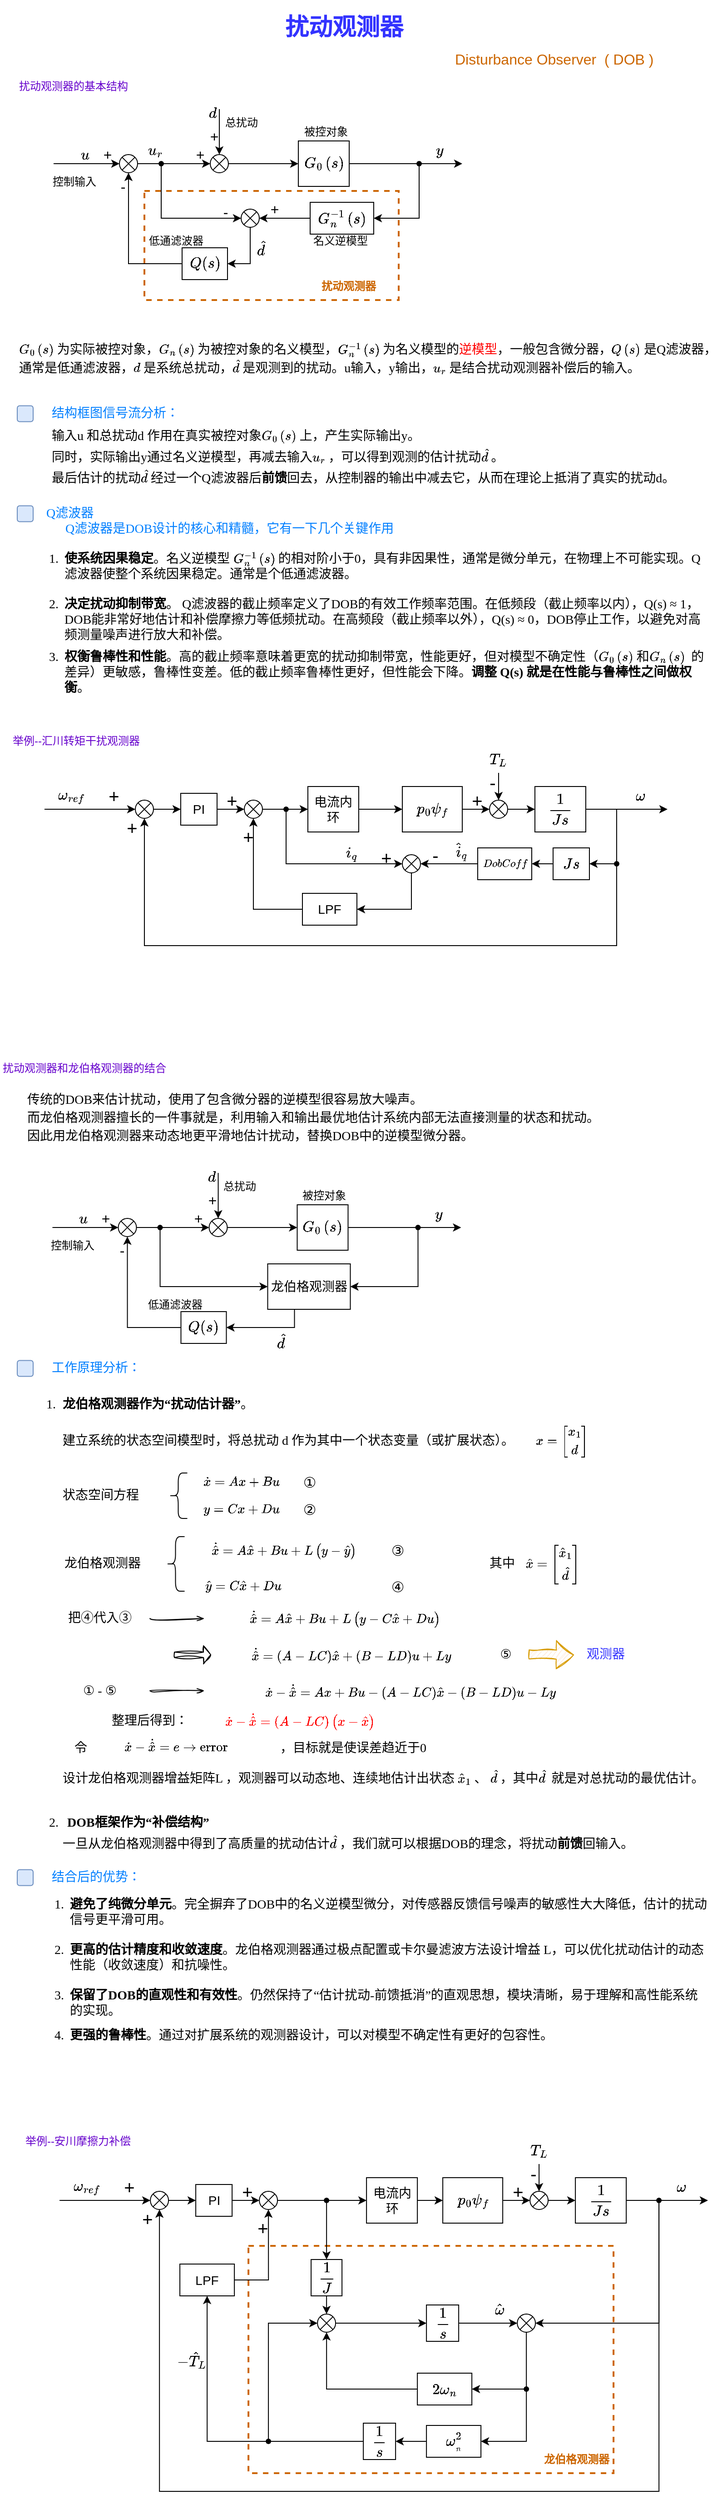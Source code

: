 <mxfile version="28.2.3">
  <diagram name="第 1 页" id="Vos6GvnZ65pTplTweqag">
    <mxGraphModel dx="3129" dy="1711" grid="1" gridSize="10" guides="1" tooltips="1" connect="1" arrows="1" fold="1" page="1" pageScale="1" pageWidth="827" pageHeight="1169" math="1" shadow="0">
      <root>
        <mxCell id="0" />
        <mxCell id="1" parent="0" />
        <mxCell id="K2ILxSycj_rnu3feq36n-238" value="" style="rounded=0;whiteSpace=wrap;html=1;labelBackgroundColor=none;fontColor=default;fillColor=none;dashed=1;strokeColor=#CC6600;strokeWidth=2;" parent="1" vertex="1">
          <mxGeometry x="284.56" y="2490" width="402" height="250" as="geometry" />
        </mxCell>
        <mxCell id="K2ILxSycj_rnu3feq36n-141" value="" style="rounded=0;whiteSpace=wrap;html=1;labelBackgroundColor=none;fontColor=default;fillColor=none;dashed=1;strokeColor=#CC6600;strokeWidth=2;" parent="1" vertex="1">
          <mxGeometry x="170" y="230" width="280" height="120" as="geometry" />
        </mxCell>
        <mxCell id="K2ILxSycj_rnu3feq36n-1" value="扰动观测器" style="text;html=1;align=center;verticalAlign=middle;whiteSpace=wrap;rounded=0;fontSize=26;fontFamily=Comic Sans MS;fontColor=#3333FF;fontStyle=1" parent="1" vertex="1">
          <mxGeometry x="250" y="20" width="280" height="60" as="geometry" />
        </mxCell>
        <mxCell id="K2ILxSycj_rnu3feq36n-42" style="edgeStyle=orthogonalEdgeStyle;rounded=0;orthogonalLoop=1;jettySize=auto;html=1;exitX=1;exitY=0.5;exitDx=0;exitDy=0;entryX=0;entryY=0.5;entryDx=0;entryDy=0;" parent="1" source="K2ILxSycj_rnu3feq36n-11" target="K2ILxSycj_rnu3feq36n-39" edge="1">
          <mxGeometry relative="1" as="geometry" />
        </mxCell>
        <mxCell id="K2ILxSycj_rnu3feq36n-11" value="PI" style="rounded=0;whiteSpace=wrap;html=1;fontSize=14;" parent="1" vertex="1">
          <mxGeometry x="210" y="892.5" width="40" height="35" as="geometry" />
        </mxCell>
        <mxCell id="K2ILxSycj_rnu3feq36n-12" style="edgeStyle=orthogonalEdgeStyle;rounded=0;orthogonalLoop=1;jettySize=auto;html=1;exitX=1;exitY=0.5;exitDx=0;exitDy=0;entryX=0;entryY=0.5;entryDx=0;entryDy=0;" parent="1" source="K2ILxSycj_rnu3feq36n-13" target="K2ILxSycj_rnu3feq36n-30" edge="1">
          <mxGeometry relative="1" as="geometry" />
        </mxCell>
        <mxCell id="K2ILxSycj_rnu3feq36n-13" value="\[{p_0}{\psi _f}\]" style="rounded=0;whiteSpace=wrap;html=1;fontSize=14;" parent="1" vertex="1">
          <mxGeometry x="454" y="885" width="66" height="50" as="geometry" />
        </mxCell>
        <mxCell id="K2ILxSycj_rnu3feq36n-14" style="edgeStyle=orthogonalEdgeStyle;rounded=0;orthogonalLoop=1;jettySize=auto;html=1;exitX=1;exitY=0.5;exitDx=0;exitDy=0;entryX=1;entryY=1;entryDx=0;entryDy=0;" parent="1" source="K2ILxSycj_rnu3feq36n-15" target="K2ILxSycj_rnu3feq36n-21" edge="1">
          <mxGeometry relative="1" as="geometry">
            <mxPoint x="656" y="905" as="sourcePoint" />
            <mxPoint x="746" y="905" as="targetPoint" />
            <Array as="points">
              <mxPoint x="716" y="910" />
              <mxPoint x="716" y="910" />
            </Array>
          </mxGeometry>
        </mxCell>
        <mxCell id="K2ILxSycj_rnu3feq36n-15" value="\[\frac{1}{{Js}}\]" style="rounded=0;whiteSpace=wrap;html=1;fontSize=14;" parent="1" vertex="1">
          <mxGeometry x="600" y="885" width="56" height="50" as="geometry" />
        </mxCell>
        <mxCell id="K2ILxSycj_rnu3feq36n-16" value="" style="group" parent="1" vertex="1" connectable="0">
          <mxGeometry x="160" y="900" width="20" height="20" as="geometry" />
        </mxCell>
        <mxCell id="K2ILxSycj_rnu3feq36n-17" value="" style="ellipse;whiteSpace=wrap;html=1;aspect=fixed;" parent="K2ILxSycj_rnu3feq36n-16" vertex="1">
          <mxGeometry width="20" height="20" as="geometry" />
        </mxCell>
        <mxCell id="K2ILxSycj_rnu3feq36n-18" value="" style="endArrow=none;html=1;rounded=0;entryX=1;entryY=1;entryDx=0;entryDy=0;exitX=0;exitY=0;exitDx=0;exitDy=0;" parent="K2ILxSycj_rnu3feq36n-16" source="K2ILxSycj_rnu3feq36n-17" target="K2ILxSycj_rnu3feq36n-17" edge="1">
          <mxGeometry width="50" height="50" relative="1" as="geometry">
            <mxPoint x="-19.99" as="sourcePoint" />
            <mxPoint x="30.01" y="-50" as="targetPoint" />
          </mxGeometry>
        </mxCell>
        <mxCell id="K2ILxSycj_rnu3feq36n-19" value="" style="endArrow=none;html=1;rounded=0;entryX=0;entryY=1;entryDx=0;entryDy=0;exitX=1;exitY=0;exitDx=0;exitDy=0;" parent="K2ILxSycj_rnu3feq36n-16" source="K2ILxSycj_rnu3feq36n-17" target="K2ILxSycj_rnu3feq36n-17" edge="1">
          <mxGeometry width="50" height="50" relative="1" as="geometry">
            <mxPoint x="-10" y="-10" as="sourcePoint" />
            <mxPoint x="29.99" y="-10" as="targetPoint" />
          </mxGeometry>
        </mxCell>
        <mxCell id="K2ILxSycj_rnu3feq36n-20" style="edgeStyle=orthogonalEdgeStyle;rounded=0;orthogonalLoop=1;jettySize=auto;html=1;exitX=0.5;exitY=1;exitDx=0;exitDy=0;entryX=0.5;entryY=1;entryDx=0;entryDy=0;" parent="1" source="K2ILxSycj_rnu3feq36n-21" target="K2ILxSycj_rnu3feq36n-17" edge="1">
          <mxGeometry relative="1" as="geometry">
            <Array as="points">
              <mxPoint x="690" y="910" />
              <mxPoint x="690" y="1060" />
              <mxPoint x="170" y="1060" />
            </Array>
          </mxGeometry>
        </mxCell>
        <mxCell id="K2ILxSycj_rnu3feq36n-21" value="\[\omega \]" style="text;html=1;align=center;verticalAlign=middle;whiteSpace=wrap;rounded=0;fontSize=14;" parent="1" vertex="1">
          <mxGeometry x="686" y="880" width="60" height="30" as="geometry" />
        </mxCell>
        <mxCell id="K2ILxSycj_rnu3feq36n-22" value="+" style="text;html=1;align=center;verticalAlign=middle;whiteSpace=wrap;rounded=0;fontSize=20;" parent="1" vertex="1">
          <mxGeometry x="120" y="885" width="32.5" height="20" as="geometry" />
        </mxCell>
        <mxCell id="K2ILxSycj_rnu3feq36n-23" value="+" style="text;html=1;align=center;verticalAlign=middle;whiteSpace=wrap;rounded=0;fontSize=20;" parent="1" vertex="1">
          <mxGeometry x="140" y="920" width="32.5" height="20" as="geometry" />
        </mxCell>
        <mxCell id="K2ILxSycj_rnu3feq36n-24" style="edgeStyle=orthogonalEdgeStyle;rounded=0;orthogonalLoop=1;jettySize=auto;html=1;exitX=0;exitY=1;exitDx=0;exitDy=0;entryX=0;entryY=0.5;entryDx=0;entryDy=0;" parent="1" source="K2ILxSycj_rnu3feq36n-25" target="K2ILxSycj_rnu3feq36n-17" edge="1">
          <mxGeometry relative="1" as="geometry">
            <Array as="points">
              <mxPoint x="100" y="910" />
              <mxPoint x="100" y="910" />
            </Array>
          </mxGeometry>
        </mxCell>
        <mxCell id="K2ILxSycj_rnu3feq36n-25" value="\[\omega_{ref} \]" style="text;html=1;align=center;verticalAlign=middle;whiteSpace=wrap;rounded=0;fontSize=14;" parent="1" vertex="1">
          <mxGeometry x="60" y="880" width="60" height="30" as="geometry" />
        </mxCell>
        <mxCell id="K2ILxSycj_rnu3feq36n-26" style="edgeStyle=orthogonalEdgeStyle;rounded=0;orthogonalLoop=1;jettySize=auto;html=1;exitX=1;exitY=0.5;exitDx=0;exitDy=0;entryX=0;entryY=0.5;entryDx=0;entryDy=0;" parent="1" source="K2ILxSycj_rnu3feq36n-27" target="K2ILxSycj_rnu3feq36n-13" edge="1">
          <mxGeometry relative="1" as="geometry" />
        </mxCell>
        <mxCell id="K2ILxSycj_rnu3feq36n-27" value="电流内环" style="rounded=0;whiteSpace=wrap;html=1;fontSize=14;" parent="1" vertex="1">
          <mxGeometry x="350" y="885" width="56" height="50" as="geometry" />
        </mxCell>
        <mxCell id="K2ILxSycj_rnu3feq36n-28" style="edgeStyle=orthogonalEdgeStyle;rounded=0;orthogonalLoop=1;jettySize=auto;html=1;exitX=1;exitY=0.5;exitDx=0;exitDy=0;entryX=0;entryY=0.5;entryDx=0;entryDy=0;" parent="1" source="K2ILxSycj_rnu3feq36n-17" target="K2ILxSycj_rnu3feq36n-11" edge="1">
          <mxGeometry relative="1" as="geometry" />
        </mxCell>
        <mxCell id="K2ILxSycj_rnu3feq36n-29" value="" style="group" parent="1" vertex="1" connectable="0">
          <mxGeometry x="550" y="900" width="20" height="20" as="geometry" />
        </mxCell>
        <mxCell id="K2ILxSycj_rnu3feq36n-30" value="" style="ellipse;whiteSpace=wrap;html=1;aspect=fixed;" parent="K2ILxSycj_rnu3feq36n-29" vertex="1">
          <mxGeometry width="20" height="20" as="geometry" />
        </mxCell>
        <mxCell id="K2ILxSycj_rnu3feq36n-31" value="" style="endArrow=none;html=1;rounded=0;entryX=1;entryY=1;entryDx=0;entryDy=0;exitX=0;exitY=0;exitDx=0;exitDy=0;" parent="K2ILxSycj_rnu3feq36n-29" source="K2ILxSycj_rnu3feq36n-30" target="K2ILxSycj_rnu3feq36n-30" edge="1">
          <mxGeometry width="50" height="50" relative="1" as="geometry">
            <mxPoint x="-19.99" as="sourcePoint" />
            <mxPoint x="30.01" y="-50" as="targetPoint" />
          </mxGeometry>
        </mxCell>
        <mxCell id="K2ILxSycj_rnu3feq36n-32" value="" style="endArrow=none;html=1;rounded=0;entryX=0;entryY=1;entryDx=0;entryDy=0;exitX=1;exitY=0;exitDx=0;exitDy=0;" parent="K2ILxSycj_rnu3feq36n-29" source="K2ILxSycj_rnu3feq36n-30" target="K2ILxSycj_rnu3feq36n-30" edge="1">
          <mxGeometry width="50" height="50" relative="1" as="geometry">
            <mxPoint x="-10" y="-10" as="sourcePoint" />
            <mxPoint x="29.99" y="-10" as="targetPoint" />
          </mxGeometry>
        </mxCell>
        <mxCell id="K2ILxSycj_rnu3feq36n-33" style="edgeStyle=orthogonalEdgeStyle;rounded=0;orthogonalLoop=1;jettySize=auto;html=1;exitX=1;exitY=0.5;exitDx=0;exitDy=0;entryX=0;entryY=0.5;entryDx=0;entryDy=0;" parent="1" source="K2ILxSycj_rnu3feq36n-30" target="K2ILxSycj_rnu3feq36n-15" edge="1">
          <mxGeometry relative="1" as="geometry" />
        </mxCell>
        <mxCell id="K2ILxSycj_rnu3feq36n-34" style="edgeStyle=orthogonalEdgeStyle;rounded=0;orthogonalLoop=1;jettySize=auto;html=1;exitX=0.5;exitY=1;exitDx=0;exitDy=0;entryX=0.5;entryY=0;entryDx=0;entryDy=0;" parent="1" source="K2ILxSycj_rnu3feq36n-35" target="K2ILxSycj_rnu3feq36n-30" edge="1">
          <mxGeometry relative="1" as="geometry" />
        </mxCell>
        <mxCell id="K2ILxSycj_rnu3feq36n-35" value="\[T_{L} \]" style="text;html=1;align=center;verticalAlign=middle;whiteSpace=wrap;rounded=0;fontSize=14;" parent="1" vertex="1">
          <mxGeometry x="530" y="840" width="60" height="30" as="geometry" />
        </mxCell>
        <mxCell id="K2ILxSycj_rnu3feq36n-36" value="+" style="text;html=1;align=center;verticalAlign=middle;whiteSpace=wrap;rounded=0;fontSize=20;" parent="1" vertex="1">
          <mxGeometry x="520" y="890" width="32.5" height="20" as="geometry" />
        </mxCell>
        <mxCell id="K2ILxSycj_rnu3feq36n-37" value="-" style="text;html=1;align=center;verticalAlign=middle;whiteSpace=wrap;rounded=0;fontSize=20;" parent="1" vertex="1">
          <mxGeometry x="537" y="870" width="32.5" height="20" as="geometry" />
        </mxCell>
        <mxCell id="K2ILxSycj_rnu3feq36n-38" value="" style="group" parent="1" vertex="1" connectable="0">
          <mxGeometry x="280" y="900" width="20" height="20" as="geometry" />
        </mxCell>
        <mxCell id="K2ILxSycj_rnu3feq36n-39" value="" style="ellipse;whiteSpace=wrap;html=1;aspect=fixed;" parent="K2ILxSycj_rnu3feq36n-38" vertex="1">
          <mxGeometry width="20" height="20" as="geometry" />
        </mxCell>
        <mxCell id="K2ILxSycj_rnu3feq36n-40" value="" style="endArrow=none;html=1;rounded=0;entryX=1;entryY=1;entryDx=0;entryDy=0;exitX=0;exitY=0;exitDx=0;exitDy=0;" parent="K2ILxSycj_rnu3feq36n-38" source="K2ILxSycj_rnu3feq36n-39" target="K2ILxSycj_rnu3feq36n-39" edge="1">
          <mxGeometry width="50" height="50" relative="1" as="geometry">
            <mxPoint x="-19.99" as="sourcePoint" />
            <mxPoint x="30.01" y="-50" as="targetPoint" />
          </mxGeometry>
        </mxCell>
        <mxCell id="K2ILxSycj_rnu3feq36n-41" value="" style="endArrow=none;html=1;rounded=0;entryX=0;entryY=1;entryDx=0;entryDy=0;exitX=1;exitY=0;exitDx=0;exitDy=0;" parent="K2ILxSycj_rnu3feq36n-38" source="K2ILxSycj_rnu3feq36n-39" target="K2ILxSycj_rnu3feq36n-39" edge="1">
          <mxGeometry width="50" height="50" relative="1" as="geometry">
            <mxPoint x="-10" y="-10" as="sourcePoint" />
            <mxPoint x="29.99" y="-10" as="targetPoint" />
          </mxGeometry>
        </mxCell>
        <mxCell id="K2ILxSycj_rnu3feq36n-43" style="edgeStyle=orthogonalEdgeStyle;rounded=0;orthogonalLoop=1;jettySize=auto;html=1;exitX=1;exitY=0.5;exitDx=0;exitDy=0;entryX=0;entryY=0.5;entryDx=0;entryDy=0;" parent="1" source="K2ILxSycj_rnu3feq36n-39" target="K2ILxSycj_rnu3feq36n-27" edge="1">
          <mxGeometry relative="1" as="geometry" />
        </mxCell>
        <mxCell id="K2ILxSycj_rnu3feq36n-61" style="edgeStyle=orthogonalEdgeStyle;rounded=0;orthogonalLoop=1;jettySize=auto;html=1;exitX=0;exitY=0.5;exitDx=0;exitDy=0;entryX=0.5;entryY=1;entryDx=0;entryDy=0;" parent="1" source="K2ILxSycj_rnu3feq36n-44" target="K2ILxSycj_rnu3feq36n-39" edge="1">
          <mxGeometry relative="1" as="geometry" />
        </mxCell>
        <mxCell id="K2ILxSycj_rnu3feq36n-44" value="LPF" style="rounded=0;whiteSpace=wrap;html=1;fontSize=14;" parent="1" vertex="1">
          <mxGeometry x="344" y="1002.5" width="60" height="35" as="geometry" />
        </mxCell>
        <mxCell id="K2ILxSycj_rnu3feq36n-56" style="edgeStyle=orthogonalEdgeStyle;rounded=0;orthogonalLoop=1;jettySize=auto;html=1;entryX=1;entryY=0.5;entryDx=0;entryDy=0;exitX=0;exitY=0.5;exitDx=0;exitDy=0;" parent="1" source="K2ILxSycj_rnu3feq36n-145" target="K2ILxSycj_rnu3feq36n-49" edge="1">
          <mxGeometry relative="1" as="geometry" />
        </mxCell>
        <mxCell id="K2ILxSycj_rnu3feq36n-146" style="edgeStyle=orthogonalEdgeStyle;rounded=0;orthogonalLoop=1;jettySize=auto;html=1;exitX=0;exitY=0.5;exitDx=0;exitDy=0;entryX=1;entryY=0.5;entryDx=0;entryDy=0;" parent="1" source="K2ILxSycj_rnu3feq36n-45" target="K2ILxSycj_rnu3feq36n-145" edge="1">
          <mxGeometry relative="1" as="geometry" />
        </mxCell>
        <mxCell id="K2ILxSycj_rnu3feq36n-45" value="\[{{Js}}\]" style="rounded=0;whiteSpace=wrap;html=1;fontSize=14;" parent="1" vertex="1">
          <mxGeometry x="620" y="952.5" width="40" height="35" as="geometry" />
        </mxCell>
        <mxCell id="K2ILxSycj_rnu3feq36n-48" value="" style="group" parent="1" vertex="1" connectable="0">
          <mxGeometry x="454" y="960" width="20" height="20" as="geometry" />
        </mxCell>
        <mxCell id="K2ILxSycj_rnu3feq36n-49" value="" style="ellipse;whiteSpace=wrap;html=1;aspect=fixed;" parent="K2ILxSycj_rnu3feq36n-48" vertex="1">
          <mxGeometry width="20" height="20" as="geometry" />
        </mxCell>
        <mxCell id="K2ILxSycj_rnu3feq36n-50" value="" style="endArrow=none;html=1;rounded=0;entryX=1;entryY=1;entryDx=0;entryDy=0;exitX=0;exitY=0;exitDx=0;exitDy=0;" parent="K2ILxSycj_rnu3feq36n-48" source="K2ILxSycj_rnu3feq36n-49" target="K2ILxSycj_rnu3feq36n-49" edge="1">
          <mxGeometry width="50" height="50" relative="1" as="geometry">
            <mxPoint x="-19.99" as="sourcePoint" />
            <mxPoint x="30.01" y="-50" as="targetPoint" />
          </mxGeometry>
        </mxCell>
        <mxCell id="K2ILxSycj_rnu3feq36n-51" value="" style="endArrow=none;html=1;rounded=0;entryX=0;entryY=1;entryDx=0;entryDy=0;exitX=1;exitY=0;exitDx=0;exitDy=0;" parent="K2ILxSycj_rnu3feq36n-48" source="K2ILxSycj_rnu3feq36n-49" target="K2ILxSycj_rnu3feq36n-49" edge="1">
          <mxGeometry width="50" height="50" relative="1" as="geometry">
            <mxPoint x="-10" y="-10" as="sourcePoint" />
            <mxPoint x="29.99" y="-10" as="targetPoint" />
          </mxGeometry>
        </mxCell>
        <mxCell id="K2ILxSycj_rnu3feq36n-55" style="edgeStyle=orthogonalEdgeStyle;rounded=0;orthogonalLoop=1;jettySize=auto;html=1;entryX=0;entryY=0.5;entryDx=0;entryDy=0;" parent="1" source="K2ILxSycj_rnu3feq36n-52" target="K2ILxSycj_rnu3feq36n-49" edge="1">
          <mxGeometry relative="1" as="geometry">
            <Array as="points">
              <mxPoint x="326" y="970" />
            </Array>
          </mxGeometry>
        </mxCell>
        <mxCell id="K2ILxSycj_rnu3feq36n-52" value="" style="shape=waypoint;sketch=0;fillStyle=solid;size=6;pointerEvents=1;points=[];fillColor=none;resizable=0;rotatable=0;perimeter=centerPerimeter;snapToPoint=1;" parent="1" vertex="1">
          <mxGeometry x="316" y="900" width="20" height="20" as="geometry" />
        </mxCell>
        <mxCell id="K2ILxSycj_rnu3feq36n-59" style="edgeStyle=orthogonalEdgeStyle;rounded=0;orthogonalLoop=1;jettySize=auto;html=1;entryX=1;entryY=0.5;entryDx=0;entryDy=0;" parent="1" source="K2ILxSycj_rnu3feq36n-57" target="K2ILxSycj_rnu3feq36n-45" edge="1">
          <mxGeometry relative="1" as="geometry">
            <Array as="points">
              <mxPoint x="690" y="970" />
            </Array>
          </mxGeometry>
        </mxCell>
        <mxCell id="K2ILxSycj_rnu3feq36n-57" value="" style="shape=waypoint;sketch=0;fillStyle=solid;size=6;pointerEvents=1;points=[];fillColor=none;resizable=0;rotatable=0;perimeter=centerPerimeter;snapToPoint=1;" parent="1" vertex="1">
          <mxGeometry x="680" y="960" width="20" height="20" as="geometry" />
        </mxCell>
        <mxCell id="K2ILxSycj_rnu3feq36n-60" style="edgeStyle=orthogonalEdgeStyle;rounded=0;orthogonalLoop=1;jettySize=auto;html=1;exitX=0.5;exitY=1;exitDx=0;exitDy=0;entryX=1;entryY=0.5;entryDx=0;entryDy=0;" parent="1" source="K2ILxSycj_rnu3feq36n-49" target="K2ILxSycj_rnu3feq36n-44" edge="1">
          <mxGeometry relative="1" as="geometry" />
        </mxCell>
        <mxCell id="K2ILxSycj_rnu3feq36n-63" value="+" style="text;html=1;align=center;verticalAlign=middle;whiteSpace=wrap;rounded=0;fontSize=20;" parent="1" vertex="1">
          <mxGeometry x="420" y="952.5" width="32.5" height="20" as="geometry" />
        </mxCell>
        <mxCell id="K2ILxSycj_rnu3feq36n-64" value="-" style="text;html=1;align=center;verticalAlign=middle;whiteSpace=wrap;rounded=0;fontSize=20;" parent="1" vertex="1">
          <mxGeometry x="474" y="950" width="32.5" height="20" as="geometry" />
        </mxCell>
        <mxCell id="K2ILxSycj_rnu3feq36n-65" value="+" style="text;html=1;align=center;verticalAlign=middle;whiteSpace=wrap;rounded=0;fontSize=20;" parent="1" vertex="1">
          <mxGeometry x="250" y="890" width="32.5" height="20" as="geometry" />
        </mxCell>
        <mxCell id="K2ILxSycj_rnu3feq36n-66" value="+" style="text;html=1;align=center;verticalAlign=middle;whiteSpace=wrap;rounded=0;fontSize=20;" parent="1" vertex="1">
          <mxGeometry x="267.5" y="930" width="32.5" height="20" as="geometry" />
        </mxCell>
        <mxCell id="K2ILxSycj_rnu3feq36n-67" value="扰动观测器的基本结构" style="text;html=1;align=left;verticalAlign=middle;whiteSpace=wrap;rounded=0;fontColor=#6600CC;" parent="1" vertex="1">
          <mxGeometry x="30" y="90" width="140" height="50" as="geometry" />
        </mxCell>
        <mxCell id="K2ILxSycj_rnu3feq36n-130" style="edgeStyle=orthogonalEdgeStyle;rounded=0;orthogonalLoop=1;jettySize=auto;html=1;exitX=1;exitY=0.5;exitDx=0;exitDy=0;" parent="1" source="K2ILxSycj_rnu3feq36n-73" edge="1">
          <mxGeometry relative="1" as="geometry">
            <mxPoint x="520" y="200" as="targetPoint" />
            <Array as="points">
              <mxPoint x="460" y="200" />
              <mxPoint x="460" y="200" />
            </Array>
          </mxGeometry>
        </mxCell>
        <mxCell id="K2ILxSycj_rnu3feq36n-73" value="\[{G_0}\left( s \right)\]" style="rounded=0;whiteSpace=wrap;html=1;fontSize=14;" parent="1" vertex="1">
          <mxGeometry x="339.5" y="175" width="56" height="50" as="geometry" />
        </mxCell>
        <mxCell id="K2ILxSycj_rnu3feq36n-79" value="\[y \]" style="text;html=1;align=center;verticalAlign=middle;whiteSpace=wrap;rounded=0;fontSize=14;" parent="1" vertex="1">
          <mxGeometry x="480" y="170" width="30" height="30" as="geometry" />
        </mxCell>
        <mxCell id="K2ILxSycj_rnu3feq36n-83" value="\[u \]" style="text;html=1;align=center;verticalAlign=middle;whiteSpace=wrap;rounded=0;fontSize=14;" parent="1" vertex="1">
          <mxGeometry x="87.5" y="179.5" width="32.5" height="20" as="geometry" />
        </mxCell>
        <mxCell id="K2ILxSycj_rnu3feq36n-87" value="" style="group" parent="1" vertex="1" connectable="0">
          <mxGeometry x="252.5" y="190" width="20" height="20" as="geometry" />
        </mxCell>
        <mxCell id="K2ILxSycj_rnu3feq36n-88" value="" style="ellipse;whiteSpace=wrap;html=1;aspect=fixed;" parent="K2ILxSycj_rnu3feq36n-87" vertex="1">
          <mxGeometry x="-10" width="20" height="20" as="geometry" />
        </mxCell>
        <mxCell id="K2ILxSycj_rnu3feq36n-89" value="" style="endArrow=none;html=1;rounded=0;entryX=1;entryY=1;entryDx=0;entryDy=0;exitX=0;exitY=0;exitDx=0;exitDy=0;" parent="K2ILxSycj_rnu3feq36n-87" source="K2ILxSycj_rnu3feq36n-88" target="K2ILxSycj_rnu3feq36n-88" edge="1">
          <mxGeometry width="50" height="50" relative="1" as="geometry">
            <mxPoint x="-19.99" as="sourcePoint" />
            <mxPoint x="30.01" y="-50" as="targetPoint" />
          </mxGeometry>
        </mxCell>
        <mxCell id="K2ILxSycj_rnu3feq36n-90" value="" style="endArrow=none;html=1;rounded=0;entryX=0;entryY=1;entryDx=0;entryDy=0;exitX=1;exitY=0;exitDx=0;exitDy=0;" parent="K2ILxSycj_rnu3feq36n-87" source="K2ILxSycj_rnu3feq36n-88" target="K2ILxSycj_rnu3feq36n-88" edge="1">
          <mxGeometry width="50" height="50" relative="1" as="geometry">
            <mxPoint x="-10" y="-10" as="sourcePoint" />
            <mxPoint x="29.99" y="-10" as="targetPoint" />
            <Array as="points">
              <mxPoint y="10" />
            </Array>
          </mxGeometry>
        </mxCell>
        <mxCell id="K2ILxSycj_rnu3feq36n-91" style="edgeStyle=orthogonalEdgeStyle;rounded=0;orthogonalLoop=1;jettySize=auto;html=1;exitX=1;exitY=0.5;exitDx=0;exitDy=0;entryX=0;entryY=0.5;entryDx=0;entryDy=0;" parent="1" source="K2ILxSycj_rnu3feq36n-88" target="K2ILxSycj_rnu3feq36n-73" edge="1">
          <mxGeometry relative="1" as="geometry">
            <mxPoint x="330" y="200" as="targetPoint" />
          </mxGeometry>
        </mxCell>
        <mxCell id="K2ILxSycj_rnu3feq36n-92" style="edgeStyle=orthogonalEdgeStyle;rounded=0;orthogonalLoop=1;jettySize=auto;html=1;entryX=0.5;entryY=0;entryDx=0;entryDy=0;" parent="1" target="K2ILxSycj_rnu3feq36n-88" edge="1">
          <mxGeometry relative="1" as="geometry">
            <mxPoint x="252.5" y="140" as="sourcePoint" />
            <Array as="points">
              <mxPoint x="252.5" y="160" />
              <mxPoint x="252.5" y="160" />
            </Array>
          </mxGeometry>
        </mxCell>
        <mxCell id="K2ILxSycj_rnu3feq36n-93" value="+" style="text;html=1;align=center;verticalAlign=middle;whiteSpace=wrap;rounded=0;fontSize=16;" parent="1" vertex="1">
          <mxGeometry x="222.5" y="180" width="17" height="20" as="geometry" />
        </mxCell>
        <mxCell id="K2ILxSycj_rnu3feq36n-94" value="+" style="text;html=1;align=center;verticalAlign=middle;whiteSpace=wrap;rounded=0;fontSize=16;" parent="1" vertex="1">
          <mxGeometry x="236.5" y="160" width="19.5" height="20" as="geometry" />
        </mxCell>
        <mxCell id="K2ILxSycj_rnu3feq36n-95" value="" style="group" parent="1" vertex="1" connectable="0">
          <mxGeometry x="142.5" y="190" width="20" height="20" as="geometry" />
        </mxCell>
        <mxCell id="K2ILxSycj_rnu3feq36n-96" value="" style="ellipse;whiteSpace=wrap;html=1;aspect=fixed;" parent="K2ILxSycj_rnu3feq36n-95" vertex="1">
          <mxGeometry width="20" height="20" as="geometry" />
        </mxCell>
        <mxCell id="K2ILxSycj_rnu3feq36n-97" value="" style="endArrow=none;html=1;rounded=0;entryX=1;entryY=1;entryDx=0;entryDy=0;exitX=0;exitY=0;exitDx=0;exitDy=0;" parent="K2ILxSycj_rnu3feq36n-95" source="K2ILxSycj_rnu3feq36n-96" target="K2ILxSycj_rnu3feq36n-96" edge="1">
          <mxGeometry width="50" height="50" relative="1" as="geometry">
            <mxPoint x="-19.99" as="sourcePoint" />
            <mxPoint x="30.01" y="-50" as="targetPoint" />
          </mxGeometry>
        </mxCell>
        <mxCell id="K2ILxSycj_rnu3feq36n-98" value="" style="endArrow=none;html=1;rounded=0;entryX=0;entryY=1;entryDx=0;entryDy=0;exitX=1;exitY=0;exitDx=0;exitDy=0;" parent="K2ILxSycj_rnu3feq36n-95" source="K2ILxSycj_rnu3feq36n-96" target="K2ILxSycj_rnu3feq36n-96" edge="1">
          <mxGeometry width="50" height="50" relative="1" as="geometry">
            <mxPoint x="-10" y="-10" as="sourcePoint" />
            <mxPoint x="29.99" y="-10" as="targetPoint" />
          </mxGeometry>
        </mxCell>
        <mxCell id="K2ILxSycj_rnu3feq36n-99" style="edgeStyle=orthogonalEdgeStyle;rounded=0;orthogonalLoop=1;jettySize=auto;html=1;exitX=1;exitY=0.5;exitDx=0;exitDy=0;entryX=0;entryY=0.5;entryDx=0;entryDy=0;" parent="1" source="K2ILxSycj_rnu3feq36n-96" target="K2ILxSycj_rnu3feq36n-88" edge="1">
          <mxGeometry relative="1" as="geometry">
            <mxPoint x="312.5" y="200" as="targetPoint" />
          </mxGeometry>
        </mxCell>
        <mxCell id="K2ILxSycj_rnu3feq36n-100" style="edgeStyle=orthogonalEdgeStyle;rounded=0;orthogonalLoop=1;jettySize=auto;html=1;exitX=0;exitY=0.5;exitDx=0;exitDy=0;entryX=0.5;entryY=1;entryDx=0;entryDy=0;" parent="1" source="K2ILxSycj_rnu3feq36n-101" target="K2ILxSycj_rnu3feq36n-96" edge="1">
          <mxGeometry relative="1" as="geometry" />
        </mxCell>
        <mxCell id="K2ILxSycj_rnu3feq36n-101" value="\[{Q(s)}\]" style="rounded=0;whiteSpace=wrap;html=1;fontSize=14;" parent="1" vertex="1">
          <mxGeometry x="211.5" y="292.5" width="50" height="35" as="geometry" />
        </mxCell>
        <mxCell id="K2ILxSycj_rnu3feq36n-102" style="edgeStyle=orthogonalEdgeStyle;rounded=0;orthogonalLoop=1;jettySize=auto;html=1;entryX=1;entryY=0.5;entryDx=0;entryDy=0;" parent="1" source="K2ILxSycj_rnu3feq36n-103" target="K2ILxSycj_rnu3feq36n-105" edge="1">
          <mxGeometry relative="1" as="geometry" />
        </mxCell>
        <mxCell id="K2ILxSycj_rnu3feq36n-103" value="\[G_n^{ - 1}\left( s \right)\]" style="rounded=0;whiteSpace=wrap;html=1;fontSize=14;" parent="1" vertex="1">
          <mxGeometry x="352.5" y="242.5" width="70" height="35" as="geometry" />
        </mxCell>
        <mxCell id="K2ILxSycj_rnu3feq36n-104" value="" style="group" parent="1" vertex="1" connectable="0">
          <mxGeometry x="276.5" y="250" width="20" height="20" as="geometry" />
        </mxCell>
        <mxCell id="K2ILxSycj_rnu3feq36n-105" value="" style="ellipse;whiteSpace=wrap;html=1;aspect=fixed;" parent="K2ILxSycj_rnu3feq36n-104" vertex="1">
          <mxGeometry width="20" height="20" as="geometry" />
        </mxCell>
        <mxCell id="K2ILxSycj_rnu3feq36n-106" value="" style="endArrow=none;html=1;rounded=0;entryX=1;entryY=1;entryDx=0;entryDy=0;exitX=0;exitY=0;exitDx=0;exitDy=0;" parent="K2ILxSycj_rnu3feq36n-104" source="K2ILxSycj_rnu3feq36n-105" target="K2ILxSycj_rnu3feq36n-105" edge="1">
          <mxGeometry width="50" height="50" relative="1" as="geometry">
            <mxPoint x="-19.99" as="sourcePoint" />
            <mxPoint x="30.01" y="-50" as="targetPoint" />
          </mxGeometry>
        </mxCell>
        <mxCell id="K2ILxSycj_rnu3feq36n-107" value="" style="endArrow=none;html=1;rounded=0;entryX=0;entryY=1;entryDx=0;entryDy=0;exitX=1;exitY=0;exitDx=0;exitDy=0;" parent="K2ILxSycj_rnu3feq36n-104" source="K2ILxSycj_rnu3feq36n-105" target="K2ILxSycj_rnu3feq36n-105" edge="1">
          <mxGeometry width="50" height="50" relative="1" as="geometry">
            <mxPoint x="-10" y="-10" as="sourcePoint" />
            <mxPoint x="29.99" y="-10" as="targetPoint" />
          </mxGeometry>
        </mxCell>
        <mxCell id="K2ILxSycj_rnu3feq36n-108" style="edgeStyle=orthogonalEdgeStyle;rounded=0;orthogonalLoop=1;jettySize=auto;html=1;entryX=0;entryY=0.5;entryDx=0;entryDy=0;" parent="1" source="K2ILxSycj_rnu3feq36n-109" target="K2ILxSycj_rnu3feq36n-105" edge="1">
          <mxGeometry relative="1" as="geometry">
            <Array as="points">
              <mxPoint x="188.5" y="260" />
            </Array>
          </mxGeometry>
        </mxCell>
        <mxCell id="K2ILxSycj_rnu3feq36n-109" value="" style="shape=waypoint;sketch=0;fillStyle=solid;size=6;pointerEvents=1;points=[];fillColor=none;resizable=0;rotatable=0;perimeter=centerPerimeter;snapToPoint=1;" parent="1" vertex="1">
          <mxGeometry x="178.5" y="190" width="20" height="20" as="geometry" />
        </mxCell>
        <mxCell id="K2ILxSycj_rnu3feq36n-112" style="edgeStyle=orthogonalEdgeStyle;rounded=0;orthogonalLoop=1;jettySize=auto;html=1;exitX=0.5;exitY=1;exitDx=0;exitDy=0;entryX=1;entryY=0.5;entryDx=0;entryDy=0;" parent="1" source="K2ILxSycj_rnu3feq36n-105" target="K2ILxSycj_rnu3feq36n-101" edge="1">
          <mxGeometry relative="1" as="geometry" />
        </mxCell>
        <mxCell id="K2ILxSycj_rnu3feq36n-113" value="-" style="text;html=1;align=center;verticalAlign=middle;whiteSpace=wrap;rounded=0;fontSize=16;" parent="1" vertex="1">
          <mxGeometry x="242.5" y="242.5" width="32.5" height="20" as="geometry" />
        </mxCell>
        <mxCell id="K2ILxSycj_rnu3feq36n-114" value="+" style="text;html=1;align=center;verticalAlign=middle;whiteSpace=wrap;rounded=0;fontSize=16;" parent="1" vertex="1">
          <mxGeometry x="296.5" y="240" width="32.5" height="20" as="geometry" />
        </mxCell>
        <mxCell id="K2ILxSycj_rnu3feq36n-115" value="+" style="text;html=1;align=center;verticalAlign=middle;whiteSpace=wrap;rounded=0;fontSize=16;" parent="1" vertex="1">
          <mxGeometry x="112.5" y="180" width="32.5" height="20" as="geometry" />
        </mxCell>
        <mxCell id="K2ILxSycj_rnu3feq36n-116" value="-" style="text;html=1;align=center;verticalAlign=middle;whiteSpace=wrap;rounded=0;fontSize=16;" parent="1" vertex="1">
          <mxGeometry x="130" y="215" width="32.5" height="20" as="geometry" />
        </mxCell>
        <mxCell id="K2ILxSycj_rnu3feq36n-117" value="控制输入" style="text;html=1;align=center;verticalAlign=middle;whiteSpace=wrap;rounded=0;fontSize=12;" parent="1" vertex="1">
          <mxGeometry x="62.5" y="205" width="60" height="30" as="geometry" />
        </mxCell>
        <mxCell id="K2ILxSycj_rnu3feq36n-121" value="名义逆模型" style="text;html=1;align=center;verticalAlign=middle;whiteSpace=wrap;rounded=0;fontSize=12;" parent="1" vertex="1">
          <mxGeometry x="352.5" y="270" width="66" height="30" as="geometry" />
        </mxCell>
        <mxCell id="K2ILxSycj_rnu3feq36n-122" value="被控对象" style="text;html=1;align=center;verticalAlign=middle;whiteSpace=wrap;rounded=0;fontSize=12;" parent="1" vertex="1">
          <mxGeometry x="339.5" y="149.5" width="60" height="30" as="geometry" />
        </mxCell>
        <mxCell id="K2ILxSycj_rnu3feq36n-124" value="总扰动" style="text;html=1;align=center;verticalAlign=middle;whiteSpace=wrap;rounded=0;fontSize=12;" parent="1" vertex="1">
          <mxGeometry x="252.5" y="140" width="47.5" height="30" as="geometry" />
        </mxCell>
        <mxCell id="K2ILxSycj_rnu3feq36n-125" value="\[d \]" style="text;html=1;align=center;verticalAlign=middle;whiteSpace=wrap;rounded=0;fontSize=14;" parent="1" vertex="1">
          <mxGeometry x="230" y="130" width="30" height="30" as="geometry" />
        </mxCell>
        <mxCell id="K2ILxSycj_rnu3feq36n-135" style="edgeStyle=orthogonalEdgeStyle;rounded=0;orthogonalLoop=1;jettySize=auto;html=1;entryX=1;entryY=0.5;entryDx=0;entryDy=0;" parent="1" source="K2ILxSycj_rnu3feq36n-131" target="K2ILxSycj_rnu3feq36n-103" edge="1">
          <mxGeometry relative="1" as="geometry">
            <mxPoint x="472.5" y="250" as="targetPoint" />
            <Array as="points">
              <mxPoint x="473" y="260" />
            </Array>
          </mxGeometry>
        </mxCell>
        <mxCell id="K2ILxSycj_rnu3feq36n-131" value="" style="shape=waypoint;sketch=0;fillStyle=solid;size=6;pointerEvents=1;points=[];fillColor=none;resizable=0;rotatable=0;perimeter=centerPerimeter;snapToPoint=1;" parent="1" vertex="1">
          <mxGeometry x="462.5" y="190" width="20" height="20" as="geometry" />
        </mxCell>
        <mxCell id="K2ILxSycj_rnu3feq36n-142" value="扰动观测器" style="text;html=1;align=center;verticalAlign=middle;whiteSpace=wrap;rounded=0;fontSize=12;strokeColor=none;fontColor=#CC6600;fontStyle=1" parent="1" vertex="1">
          <mxGeometry x="360" y="320" width="70" height="30" as="geometry" />
        </mxCell>
        <mxCell id="K2ILxSycj_rnu3feq36n-143" value="低通滤波器" style="text;html=1;align=center;verticalAlign=middle;whiteSpace=wrap;rounded=0;fontSize=12;" parent="1" vertex="1">
          <mxGeometry x="170" y="270" width="70" height="30" as="geometry" />
        </mxCell>
        <mxCell id="K2ILxSycj_rnu3feq36n-144" value="举例--安川摩擦力补偿" style="text;html=1;align=left;verticalAlign=middle;whiteSpace=wrap;rounded=0;fontColor=#6600CC;" parent="1" vertex="1">
          <mxGeometry x="36.56" y="2360" width="140" height="30" as="geometry" />
        </mxCell>
        <mxCell id="K2ILxSycj_rnu3feq36n-145" value="\[DobCoff\]" style="rounded=0;whiteSpace=wrap;html=1;fontSize=10;" parent="1" vertex="1">
          <mxGeometry x="537" y="952.5" width="59.5" height="35" as="geometry" />
        </mxCell>
        <mxCell id="K2ILxSycj_rnu3feq36n-147" style="edgeStyle=orthogonalEdgeStyle;rounded=0;orthogonalLoop=1;jettySize=auto;html=1;exitX=1;exitY=0.5;exitDx=0;exitDy=0;entryX=0;entryY=0.5;entryDx=0;entryDy=0;" parent="1" source="K2ILxSycj_rnu3feq36n-148" target="K2ILxSycj_rnu3feq36n-176" edge="1">
          <mxGeometry relative="1" as="geometry" />
        </mxCell>
        <mxCell id="K2ILxSycj_rnu3feq36n-148" value="PI" style="rounded=0;whiteSpace=wrap;html=1;fontSize=14;" parent="1" vertex="1">
          <mxGeometry x="226.56" y="2422.5" width="40" height="35" as="geometry" />
        </mxCell>
        <mxCell id="K2ILxSycj_rnu3feq36n-149" style="edgeStyle=orthogonalEdgeStyle;rounded=0;orthogonalLoop=1;jettySize=auto;html=1;exitX=1;exitY=0.5;exitDx=0;exitDy=0;entryX=0;entryY=0.5;entryDx=0;entryDy=0;" parent="1" source="K2ILxSycj_rnu3feq36n-150" target="K2ILxSycj_rnu3feq36n-167" edge="1">
          <mxGeometry relative="1" as="geometry" />
        </mxCell>
        <mxCell id="K2ILxSycj_rnu3feq36n-150" value="\[{p_0}{\psi _f}\]" style="rounded=0;whiteSpace=wrap;html=1;fontSize=14;" parent="1" vertex="1">
          <mxGeometry x="498.56" y="2415" width="66" height="50" as="geometry" />
        </mxCell>
        <mxCell id="K2ILxSycj_rnu3feq36n-151" style="edgeStyle=orthogonalEdgeStyle;rounded=0;orthogonalLoop=1;jettySize=auto;html=1;exitX=1;exitY=0.5;exitDx=0;exitDy=0;entryX=1;entryY=1;entryDx=0;entryDy=0;" parent="1" source="K2ILxSycj_rnu3feq36n-152" target="K2ILxSycj_rnu3feq36n-158" edge="1">
          <mxGeometry relative="1" as="geometry">
            <mxPoint x="700.56" y="2435" as="sourcePoint" />
            <mxPoint x="790.56" y="2435" as="targetPoint" />
            <Array as="points">
              <mxPoint x="760.56" y="2440" />
              <mxPoint x="760.56" y="2440" />
            </Array>
          </mxGeometry>
        </mxCell>
        <mxCell id="K2ILxSycj_rnu3feq36n-152" value="\[\frac{1}{{Js}}\]" style="rounded=0;whiteSpace=wrap;html=1;fontSize=14;" parent="1" vertex="1">
          <mxGeometry x="644.56" y="2415" width="56" height="50" as="geometry" />
        </mxCell>
        <mxCell id="K2ILxSycj_rnu3feq36n-153" value="" style="group" parent="1" vertex="1" connectable="0">
          <mxGeometry x="176.56" y="2430" width="20" height="20" as="geometry" />
        </mxCell>
        <mxCell id="K2ILxSycj_rnu3feq36n-154" value="" style="ellipse;whiteSpace=wrap;html=1;aspect=fixed;" parent="K2ILxSycj_rnu3feq36n-153" vertex="1">
          <mxGeometry width="20" height="20" as="geometry" />
        </mxCell>
        <mxCell id="K2ILxSycj_rnu3feq36n-155" value="" style="endArrow=none;html=1;rounded=0;entryX=1;entryY=1;entryDx=0;entryDy=0;exitX=0;exitY=0;exitDx=0;exitDy=0;" parent="K2ILxSycj_rnu3feq36n-153" source="K2ILxSycj_rnu3feq36n-154" target="K2ILxSycj_rnu3feq36n-154" edge="1">
          <mxGeometry width="50" height="50" relative="1" as="geometry">
            <mxPoint x="-19.99" as="sourcePoint" />
            <mxPoint x="30.01" y="-50" as="targetPoint" />
          </mxGeometry>
        </mxCell>
        <mxCell id="K2ILxSycj_rnu3feq36n-156" value="" style="endArrow=none;html=1;rounded=0;entryX=0;entryY=1;entryDx=0;entryDy=0;exitX=1;exitY=0;exitDx=0;exitDy=0;" parent="K2ILxSycj_rnu3feq36n-153" source="K2ILxSycj_rnu3feq36n-154" target="K2ILxSycj_rnu3feq36n-154" edge="1">
          <mxGeometry width="50" height="50" relative="1" as="geometry">
            <mxPoint x="-10" y="-10" as="sourcePoint" />
            <mxPoint x="29.99" y="-10" as="targetPoint" />
          </mxGeometry>
        </mxCell>
        <mxCell id="K2ILxSycj_rnu3feq36n-158" value="\[\omega \]" style="text;html=1;align=center;verticalAlign=middle;whiteSpace=wrap;rounded=0;fontSize=14;" parent="1" vertex="1">
          <mxGeometry x="730.56" y="2410" width="60" height="30" as="geometry" />
        </mxCell>
        <mxCell id="K2ILxSycj_rnu3feq36n-159" value="+" style="text;html=1;align=center;verticalAlign=middle;whiteSpace=wrap;rounded=0;fontSize=20;" parent="1" vertex="1">
          <mxGeometry x="136.56" y="2415" width="32.5" height="20" as="geometry" />
        </mxCell>
        <mxCell id="K2ILxSycj_rnu3feq36n-160" value="+" style="text;html=1;align=center;verticalAlign=middle;whiteSpace=wrap;rounded=0;fontSize=20;" parent="1" vertex="1">
          <mxGeometry x="156.56" y="2450" width="32.5" height="20" as="geometry" />
        </mxCell>
        <mxCell id="K2ILxSycj_rnu3feq36n-161" style="edgeStyle=orthogonalEdgeStyle;rounded=0;orthogonalLoop=1;jettySize=auto;html=1;exitX=0;exitY=1;exitDx=0;exitDy=0;entryX=0;entryY=0.5;entryDx=0;entryDy=0;" parent="1" source="K2ILxSycj_rnu3feq36n-162" target="K2ILxSycj_rnu3feq36n-154" edge="1">
          <mxGeometry relative="1" as="geometry">
            <Array as="points">
              <mxPoint x="116.56" y="2440" />
              <mxPoint x="116.56" y="2440" />
            </Array>
          </mxGeometry>
        </mxCell>
        <mxCell id="K2ILxSycj_rnu3feq36n-162" value="\[\omega_{ref} \]" style="text;html=1;align=center;verticalAlign=middle;whiteSpace=wrap;rounded=0;fontSize=14;" parent="1" vertex="1">
          <mxGeometry x="76.56" y="2410" width="60" height="30" as="geometry" />
        </mxCell>
        <mxCell id="K2ILxSycj_rnu3feq36n-163" style="edgeStyle=orthogonalEdgeStyle;rounded=0;orthogonalLoop=1;jettySize=auto;html=1;exitX=1;exitY=0.5;exitDx=0;exitDy=0;entryX=0;entryY=0.5;entryDx=0;entryDy=0;" parent="1" source="K2ILxSycj_rnu3feq36n-164" target="K2ILxSycj_rnu3feq36n-150" edge="1">
          <mxGeometry relative="1" as="geometry" />
        </mxCell>
        <mxCell id="K2ILxSycj_rnu3feq36n-164" value="电流内环" style="rounded=0;whiteSpace=wrap;html=1;fontSize=14;" parent="1" vertex="1">
          <mxGeometry x="414.56" y="2415" width="56" height="50" as="geometry" />
        </mxCell>
        <mxCell id="K2ILxSycj_rnu3feq36n-165" style="edgeStyle=orthogonalEdgeStyle;rounded=0;orthogonalLoop=1;jettySize=auto;html=1;exitX=1;exitY=0.5;exitDx=0;exitDy=0;entryX=0;entryY=0.5;entryDx=0;entryDy=0;" parent="1" source="K2ILxSycj_rnu3feq36n-154" target="K2ILxSycj_rnu3feq36n-148" edge="1">
          <mxGeometry relative="1" as="geometry" />
        </mxCell>
        <mxCell id="K2ILxSycj_rnu3feq36n-166" value="" style="group" parent="1" vertex="1" connectable="0">
          <mxGeometry x="594.56" y="2430" width="20" height="20" as="geometry" />
        </mxCell>
        <mxCell id="K2ILxSycj_rnu3feq36n-167" value="" style="ellipse;whiteSpace=wrap;html=1;aspect=fixed;" parent="K2ILxSycj_rnu3feq36n-166" vertex="1">
          <mxGeometry width="20" height="20" as="geometry" />
        </mxCell>
        <mxCell id="K2ILxSycj_rnu3feq36n-168" value="" style="endArrow=none;html=1;rounded=0;entryX=1;entryY=1;entryDx=0;entryDy=0;exitX=0;exitY=0;exitDx=0;exitDy=0;" parent="K2ILxSycj_rnu3feq36n-166" source="K2ILxSycj_rnu3feq36n-167" target="K2ILxSycj_rnu3feq36n-167" edge="1">
          <mxGeometry width="50" height="50" relative="1" as="geometry">
            <mxPoint x="-19.99" as="sourcePoint" />
            <mxPoint x="30.01" y="-50" as="targetPoint" />
          </mxGeometry>
        </mxCell>
        <mxCell id="K2ILxSycj_rnu3feq36n-169" value="" style="endArrow=none;html=1;rounded=0;entryX=0;entryY=1;entryDx=0;entryDy=0;exitX=1;exitY=0;exitDx=0;exitDy=0;" parent="K2ILxSycj_rnu3feq36n-166" source="K2ILxSycj_rnu3feq36n-167" target="K2ILxSycj_rnu3feq36n-167" edge="1">
          <mxGeometry width="50" height="50" relative="1" as="geometry">
            <mxPoint x="-10" y="-10" as="sourcePoint" />
            <mxPoint x="29.99" y="-10" as="targetPoint" />
          </mxGeometry>
        </mxCell>
        <mxCell id="K2ILxSycj_rnu3feq36n-170" style="edgeStyle=orthogonalEdgeStyle;rounded=0;orthogonalLoop=1;jettySize=auto;html=1;exitX=1;exitY=0.5;exitDx=0;exitDy=0;entryX=0;entryY=0.5;entryDx=0;entryDy=0;" parent="1" source="K2ILxSycj_rnu3feq36n-167" target="K2ILxSycj_rnu3feq36n-152" edge="1">
          <mxGeometry relative="1" as="geometry" />
        </mxCell>
        <mxCell id="K2ILxSycj_rnu3feq36n-171" style="edgeStyle=orthogonalEdgeStyle;rounded=0;orthogonalLoop=1;jettySize=auto;html=1;exitX=0.5;exitY=1;exitDx=0;exitDy=0;entryX=0.5;entryY=0;entryDx=0;entryDy=0;" parent="1" source="K2ILxSycj_rnu3feq36n-172" target="K2ILxSycj_rnu3feq36n-167" edge="1">
          <mxGeometry relative="1" as="geometry" />
        </mxCell>
        <mxCell id="K2ILxSycj_rnu3feq36n-172" value="\[T_{L} \]" style="text;html=1;align=center;verticalAlign=middle;whiteSpace=wrap;rounded=0;fontSize=14;" parent="1" vertex="1">
          <mxGeometry x="574.56" y="2370" width="60" height="30" as="geometry" />
        </mxCell>
        <mxCell id="K2ILxSycj_rnu3feq36n-173" value="+" style="text;html=1;align=center;verticalAlign=middle;whiteSpace=wrap;rounded=0;fontSize=20;" parent="1" vertex="1">
          <mxGeometry x="564.56" y="2420" width="32.5" height="20" as="geometry" />
        </mxCell>
        <mxCell id="K2ILxSycj_rnu3feq36n-174" value="-" style="text;html=1;align=center;verticalAlign=middle;whiteSpace=wrap;rounded=0;fontSize=20;" parent="1" vertex="1">
          <mxGeometry x="581.56" y="2400" width="32.5" height="20" as="geometry" />
        </mxCell>
        <mxCell id="K2ILxSycj_rnu3feq36n-175" value="" style="group" parent="1" vertex="1" connectable="0">
          <mxGeometry x="296.56" y="2430" width="20" height="20" as="geometry" />
        </mxCell>
        <mxCell id="K2ILxSycj_rnu3feq36n-176" value="" style="ellipse;whiteSpace=wrap;html=1;aspect=fixed;" parent="K2ILxSycj_rnu3feq36n-175" vertex="1">
          <mxGeometry width="20" height="20" as="geometry" />
        </mxCell>
        <mxCell id="K2ILxSycj_rnu3feq36n-177" value="" style="endArrow=none;html=1;rounded=0;entryX=1;entryY=1;entryDx=0;entryDy=0;exitX=0;exitY=0;exitDx=0;exitDy=0;" parent="K2ILxSycj_rnu3feq36n-175" source="K2ILxSycj_rnu3feq36n-176" target="K2ILxSycj_rnu3feq36n-176" edge="1">
          <mxGeometry width="50" height="50" relative="1" as="geometry">
            <mxPoint x="-19.99" as="sourcePoint" />
            <mxPoint x="30.01" y="-50" as="targetPoint" />
          </mxGeometry>
        </mxCell>
        <mxCell id="K2ILxSycj_rnu3feq36n-178" value="" style="endArrow=none;html=1;rounded=0;entryX=0;entryY=1;entryDx=0;entryDy=0;exitX=1;exitY=0;exitDx=0;exitDy=0;" parent="K2ILxSycj_rnu3feq36n-175" source="K2ILxSycj_rnu3feq36n-176" target="K2ILxSycj_rnu3feq36n-176" edge="1">
          <mxGeometry width="50" height="50" relative="1" as="geometry">
            <mxPoint x="-10" y="-10" as="sourcePoint" />
            <mxPoint x="29.99" y="-10" as="targetPoint" />
          </mxGeometry>
        </mxCell>
        <mxCell id="K2ILxSycj_rnu3feq36n-221" style="edgeStyle=orthogonalEdgeStyle;rounded=0;orthogonalLoop=1;jettySize=auto;html=1;exitX=0;exitY=0.5;exitDx=0;exitDy=0;entryX=0.5;entryY=1;entryDx=0;entryDy=0;" parent="1" source="K2ILxSycj_rnu3feq36n-181" target="K2ILxSycj_rnu3feq36n-202" edge="1">
          <mxGeometry relative="1" as="geometry" />
        </mxCell>
        <mxCell id="K2ILxSycj_rnu3feq36n-181" value="\[2{\omega _n}\]" style="rounded=0;whiteSpace=wrap;html=1;fontSize=14;" parent="1" vertex="1">
          <mxGeometry x="470.56" y="2630" width="60" height="35" as="geometry" />
        </mxCell>
        <mxCell id="K2ILxSycj_rnu3feq36n-200" style="edgeStyle=orthogonalEdgeStyle;rounded=0;orthogonalLoop=1;jettySize=auto;html=1;entryX=0.5;entryY=0;entryDx=0;entryDy=0;" parent="1" source="K2ILxSycj_rnu3feq36n-190" target="K2ILxSycj_rnu3feq36n-199" edge="1">
          <mxGeometry relative="1" as="geometry" />
        </mxCell>
        <mxCell id="K2ILxSycj_rnu3feq36n-190" value="" style="shape=waypoint;sketch=0;fillStyle=solid;size=6;pointerEvents=1;points=[];fillColor=none;resizable=0;rotatable=0;perimeter=centerPerimeter;snapToPoint=1;" parent="1" vertex="1">
          <mxGeometry x="360.56" y="2430" width="20" height="20" as="geometry" />
        </mxCell>
        <mxCell id="K2ILxSycj_rnu3feq36n-196" value="+" style="text;html=1;align=center;verticalAlign=middle;whiteSpace=wrap;rounded=0;fontSize=20;" parent="1" vertex="1">
          <mxGeometry x="266.56" y="2420" width="32.5" height="20" as="geometry" />
        </mxCell>
        <mxCell id="K2ILxSycj_rnu3feq36n-197" value="+" style="text;html=1;align=center;verticalAlign=middle;whiteSpace=wrap;rounded=0;fontSize=20;" parent="1" vertex="1">
          <mxGeometry x="284.06" y="2460" width="32.5" height="20" as="geometry" />
        </mxCell>
        <mxCell id="K2ILxSycj_rnu3feq36n-208" style="edgeStyle=orthogonalEdgeStyle;rounded=0;orthogonalLoop=1;jettySize=auto;html=1;exitX=0.5;exitY=1;exitDx=0;exitDy=0;entryX=0.5;entryY=0;entryDx=0;entryDy=0;" parent="1" source="K2ILxSycj_rnu3feq36n-199" target="K2ILxSycj_rnu3feq36n-202" edge="1">
          <mxGeometry relative="1" as="geometry" />
        </mxCell>
        <mxCell id="K2ILxSycj_rnu3feq36n-199" value="\[\frac{1}{{J}}\]" style="rounded=0;whiteSpace=wrap;html=1;fontSize=14;" parent="1" vertex="1">
          <mxGeometry x="353.56" y="2505" width="34" height="40" as="geometry" />
        </mxCell>
        <mxCell id="K2ILxSycj_rnu3feq36n-201" value="" style="group" parent="1" vertex="1" connectable="0">
          <mxGeometry x="360.56" y="2565" width="20" height="20" as="geometry" />
        </mxCell>
        <mxCell id="K2ILxSycj_rnu3feq36n-202" value="" style="ellipse;whiteSpace=wrap;html=1;aspect=fixed;" parent="K2ILxSycj_rnu3feq36n-201" vertex="1">
          <mxGeometry width="20" height="20" as="geometry" />
        </mxCell>
        <mxCell id="K2ILxSycj_rnu3feq36n-203" value="" style="endArrow=none;html=1;rounded=0;entryX=1;entryY=1;entryDx=0;entryDy=0;exitX=0;exitY=0;exitDx=0;exitDy=0;" parent="K2ILxSycj_rnu3feq36n-201" source="K2ILxSycj_rnu3feq36n-202" target="K2ILxSycj_rnu3feq36n-202" edge="1">
          <mxGeometry width="50" height="50" relative="1" as="geometry">
            <mxPoint x="-19.99" as="sourcePoint" />
            <mxPoint x="30.01" y="-50" as="targetPoint" />
          </mxGeometry>
        </mxCell>
        <mxCell id="K2ILxSycj_rnu3feq36n-204" value="" style="endArrow=none;html=1;rounded=0;entryX=0;entryY=1;entryDx=0;entryDy=0;exitX=1;exitY=0;exitDx=0;exitDy=0;" parent="K2ILxSycj_rnu3feq36n-201" source="K2ILxSycj_rnu3feq36n-202" target="K2ILxSycj_rnu3feq36n-202" edge="1">
          <mxGeometry width="50" height="50" relative="1" as="geometry">
            <mxPoint x="-10" y="-10" as="sourcePoint" />
            <mxPoint x="29.99" y="-10" as="targetPoint" />
          </mxGeometry>
        </mxCell>
        <mxCell id="K2ILxSycj_rnu3feq36n-207" style="edgeStyle=orthogonalEdgeStyle;rounded=0;orthogonalLoop=1;jettySize=auto;html=1;exitX=1;exitY=0.5;exitDx=0;exitDy=0;entryX=0;entryY=0.5;entryDx=0;entryDy=0;" parent="1" source="K2ILxSycj_rnu3feq36n-176" target="K2ILxSycj_rnu3feq36n-164" edge="1">
          <mxGeometry relative="1" as="geometry" />
        </mxCell>
        <mxCell id="K2ILxSycj_rnu3feq36n-216" style="edgeStyle=orthogonalEdgeStyle;rounded=0;orthogonalLoop=1;jettySize=auto;html=1;exitX=1;exitY=0.5;exitDx=0;exitDy=0;entryX=0;entryY=0.5;entryDx=0;entryDy=0;" parent="1" source="K2ILxSycj_rnu3feq36n-209" target="K2ILxSycj_rnu3feq36n-213" edge="1">
          <mxGeometry relative="1" as="geometry" />
        </mxCell>
        <mxCell id="K2ILxSycj_rnu3feq36n-209" value="\[\frac{1}{{s}}\]" style="rounded=0;whiteSpace=wrap;html=1;fontSize=14;" parent="1" vertex="1">
          <mxGeometry x="480.56" y="2555" width="35.5" height="40" as="geometry" />
        </mxCell>
        <mxCell id="K2ILxSycj_rnu3feq36n-210" style="edgeStyle=orthogonalEdgeStyle;rounded=0;orthogonalLoop=1;jettySize=auto;html=1;exitX=1;exitY=0.5;exitDx=0;exitDy=0;entryX=0;entryY=0.5;entryDx=0;entryDy=0;" parent="1" source="K2ILxSycj_rnu3feq36n-202" target="K2ILxSycj_rnu3feq36n-209" edge="1">
          <mxGeometry relative="1" as="geometry" />
        </mxCell>
        <mxCell id="K2ILxSycj_rnu3feq36n-212" value="" style="group" parent="1" vertex="1" connectable="0">
          <mxGeometry x="580.56" y="2565" width="20" height="20" as="geometry" />
        </mxCell>
        <mxCell id="K2ILxSycj_rnu3feq36n-213" value="" style="ellipse;whiteSpace=wrap;html=1;aspect=fixed;" parent="K2ILxSycj_rnu3feq36n-212" vertex="1">
          <mxGeometry width="20" height="20" as="geometry" />
        </mxCell>
        <mxCell id="K2ILxSycj_rnu3feq36n-214" value="" style="endArrow=none;html=1;rounded=0;entryX=1;entryY=1;entryDx=0;entryDy=0;exitX=0;exitY=0;exitDx=0;exitDy=0;" parent="K2ILxSycj_rnu3feq36n-212" source="K2ILxSycj_rnu3feq36n-213" target="K2ILxSycj_rnu3feq36n-213" edge="1">
          <mxGeometry width="50" height="50" relative="1" as="geometry">
            <mxPoint x="-19.99" as="sourcePoint" />
            <mxPoint x="30.01" y="-50" as="targetPoint" />
          </mxGeometry>
        </mxCell>
        <mxCell id="K2ILxSycj_rnu3feq36n-215" value="" style="endArrow=none;html=1;rounded=0;entryX=0;entryY=1;entryDx=0;entryDy=0;exitX=1;exitY=0;exitDx=0;exitDy=0;" parent="K2ILxSycj_rnu3feq36n-212" source="K2ILxSycj_rnu3feq36n-213" target="K2ILxSycj_rnu3feq36n-213" edge="1">
          <mxGeometry width="50" height="50" relative="1" as="geometry">
            <mxPoint x="-10" y="-10" as="sourcePoint" />
            <mxPoint x="29.99" y="-10" as="targetPoint" />
          </mxGeometry>
        </mxCell>
        <mxCell id="K2ILxSycj_rnu3feq36n-219" style="edgeStyle=orthogonalEdgeStyle;rounded=0;orthogonalLoop=1;jettySize=auto;html=1;entryX=1;entryY=0.5;entryDx=0;entryDy=0;" parent="1" source="K2ILxSycj_rnu3feq36n-217" target="K2ILxSycj_rnu3feq36n-213" edge="1">
          <mxGeometry relative="1" as="geometry">
            <Array as="points">
              <mxPoint x="736.56" y="2575" />
            </Array>
          </mxGeometry>
        </mxCell>
        <mxCell id="K2ILxSycj_rnu3feq36n-237" style="edgeStyle=orthogonalEdgeStyle;rounded=0;orthogonalLoop=1;jettySize=auto;html=1;entryX=0.5;entryY=1;entryDx=0;entryDy=0;" parent="1" source="K2ILxSycj_rnu3feq36n-217" target="K2ILxSycj_rnu3feq36n-154" edge="1">
          <mxGeometry relative="1" as="geometry">
            <mxPoint x="180.084" y="2510" as="targetPoint" />
            <Array as="points">
              <mxPoint x="736.56" y="2760" />
              <mxPoint x="186.56" y="2760" />
            </Array>
          </mxGeometry>
        </mxCell>
        <mxCell id="K2ILxSycj_rnu3feq36n-217" value="" style="shape=waypoint;sketch=0;fillStyle=solid;size=6;pointerEvents=1;points=[];fillColor=none;resizable=0;rotatable=0;perimeter=centerPerimeter;snapToPoint=1;" parent="1" vertex="1">
          <mxGeometry x="726.56" y="2430" width="20" height="20" as="geometry" />
        </mxCell>
        <mxCell id="K2ILxSycj_rnu3feq36n-220" style="edgeStyle=orthogonalEdgeStyle;rounded=0;orthogonalLoop=1;jettySize=auto;html=1;exitDx=0;exitDy=0;entryX=1;entryY=0.5;entryDx=0;entryDy=0;" parent="1" source="K2ILxSycj_rnu3feq36n-225" target="K2ILxSycj_rnu3feq36n-181" edge="1">
          <mxGeometry relative="1" as="geometry" />
        </mxCell>
        <mxCell id="K2ILxSycj_rnu3feq36n-228" style="edgeStyle=orthogonalEdgeStyle;rounded=0;orthogonalLoop=1;jettySize=auto;html=1;exitX=0;exitY=0.5;exitDx=0;exitDy=0;entryX=1;entryY=0.5;entryDx=0;entryDy=0;" parent="1" source="K2ILxSycj_rnu3feq36n-222" target="K2ILxSycj_rnu3feq36n-223" edge="1">
          <mxGeometry relative="1" as="geometry" />
        </mxCell>
        <mxCell id="K2ILxSycj_rnu3feq36n-222" value="\[\omega _{_n}^2\]" style="rounded=0;whiteSpace=wrap;html=1;fontSize=14;" parent="1" vertex="1">
          <mxGeometry x="480.56" y="2687.5" width="60" height="35" as="geometry" />
        </mxCell>
        <mxCell id="K2ILxSycj_rnu3feq36n-229" style="edgeStyle=orthogonalEdgeStyle;rounded=0;orthogonalLoop=1;jettySize=auto;html=1;exitX=0;exitY=0.5;exitDx=0;exitDy=0;entryX=0;entryY=0.5;entryDx=0;entryDy=0;" parent="1" source="K2ILxSycj_rnu3feq36n-223" target="K2ILxSycj_rnu3feq36n-202" edge="1">
          <mxGeometry relative="1" as="geometry">
            <Array as="points">
              <mxPoint x="306.56" y="2705" />
              <mxPoint x="306.56" y="2575" />
            </Array>
          </mxGeometry>
        </mxCell>
        <mxCell id="K2ILxSycj_rnu3feq36n-235" style="edgeStyle=orthogonalEdgeStyle;rounded=0;orthogonalLoop=1;jettySize=auto;html=1;exitX=0;exitY=0.5;exitDx=0;exitDy=0;entryX=0.5;entryY=1;entryDx=0;entryDy=0;" parent="1" source="K2ILxSycj_rnu3feq36n-223" target="K2ILxSycj_rnu3feq36n-233" edge="1">
          <mxGeometry relative="1" as="geometry" />
        </mxCell>
        <mxCell id="K2ILxSycj_rnu3feq36n-223" value="\[\frac{1}{{s}}\]" style="rounded=0;whiteSpace=wrap;html=1;fontSize=14;" parent="1" vertex="1">
          <mxGeometry x="411.06" y="2685" width="35.5" height="40" as="geometry" />
        </mxCell>
        <mxCell id="K2ILxSycj_rnu3feq36n-224" style="edgeStyle=orthogonalEdgeStyle;rounded=0;orthogonalLoop=1;jettySize=auto;html=1;exitX=0.5;exitY=1;exitDx=0;exitDy=0;entryX=1;entryY=0.5;entryDx=0;entryDy=0;" parent="1" source="K2ILxSycj_rnu3feq36n-213" target="K2ILxSycj_rnu3feq36n-222" edge="1">
          <mxGeometry relative="1" as="geometry" />
        </mxCell>
        <mxCell id="K2ILxSycj_rnu3feq36n-225" value="" style="shape=waypoint;sketch=0;fillStyle=solid;size=6;pointerEvents=1;points=[];fillColor=none;resizable=0;rotatable=0;perimeter=centerPerimeter;snapToPoint=1;" parent="1" vertex="1">
          <mxGeometry x="580.56" y="2637.5" width="20" height="20" as="geometry" />
        </mxCell>
        <mxCell id="K2ILxSycj_rnu3feq36n-231" value="" style="shape=waypoint;sketch=0;fillStyle=solid;size=6;pointerEvents=1;points=[];fillColor=none;resizable=0;rotatable=0;perimeter=centerPerimeter;snapToPoint=1;" parent="1" vertex="1">
          <mxGeometry x="296.56" y="2695" width="20" height="20" as="geometry" />
        </mxCell>
        <mxCell id="K2ILxSycj_rnu3feq36n-234" style="edgeStyle=orthogonalEdgeStyle;rounded=0;orthogonalLoop=1;jettySize=auto;html=1;entryX=0.5;entryY=1;entryDx=0;entryDy=0;" parent="1" source="K2ILxSycj_rnu3feq36n-233" target="K2ILxSycj_rnu3feq36n-176" edge="1">
          <mxGeometry relative="1" as="geometry" />
        </mxCell>
        <mxCell id="K2ILxSycj_rnu3feq36n-233" value="LPF" style="rounded=0;whiteSpace=wrap;html=1;fontSize=14;" parent="1" vertex="1">
          <mxGeometry x="209.06" y="2510" width="60" height="35" as="geometry" />
        </mxCell>
        <mxCell id="K2ILxSycj_rnu3feq36n-239" value="龙伯格观测器" style="text;html=1;align=center;verticalAlign=middle;whiteSpace=wrap;rounded=0;fontSize=12;strokeColor=none;fontColor=#CC6600;fontStyle=1" parent="1" vertex="1">
          <mxGeometry x="608.56" y="2710" width="74" height="30" as="geometry" />
        </mxCell>
        <mxCell id="K2ILxSycj_rnu3feq36n-240" value="\[{{\hat i}_q}\]" style="text;html=1;align=center;verticalAlign=middle;whiteSpace=wrap;rounded=0;fontSize=14;" parent="1" vertex="1">
          <mxGeometry x="504" y="940" width="30" height="30" as="geometry" />
        </mxCell>
        <mxCell id="K2ILxSycj_rnu3feq36n-241" value="\[{i_q}\]" style="text;html=1;align=center;verticalAlign=middle;whiteSpace=wrap;rounded=0;fontSize=14;" parent="1" vertex="1">
          <mxGeometry x="382.5" y="942.5" width="30" height="30" as="geometry" />
        </mxCell>
        <mxCell id="K2ILxSycj_rnu3feq36n-242" value="\[ - {{\hat T}_L}\]" style="text;html=1;align=center;verticalAlign=middle;whiteSpace=wrap;rounded=0;fontSize=14;" parent="1" vertex="1">
          <mxGeometry x="191.56" y="2600" width="60" height="30" as="geometry" />
        </mxCell>
        <mxCell id="K2ILxSycj_rnu3feq36n-243" value="\[{\hat \omega }\]" style="text;html=1;align=center;verticalAlign=middle;whiteSpace=wrap;rounded=0;fontSize=14;" parent="1" vertex="1">
          <mxGeometry x="530.56" y="2545" width="60" height="30" as="geometry" />
        </mxCell>
        <mxCell id="mM7LKLDidvumroslPSRL-1" value="\[\hat d\]" style="text;html=1;align=center;verticalAlign=middle;whiteSpace=wrap;rounded=0;fontSize=14;" parent="1" vertex="1">
          <mxGeometry x="282.5" y="277.5" width="30" height="30" as="geometry" />
        </mxCell>
        <mxCell id="mM7LKLDidvumroslPSRL-2" value="" style="endArrow=classic;html=1;rounded=0;entryX=0;entryY=0.5;entryDx=0;entryDy=0;" parent="1" target="K2ILxSycj_rnu3feq36n-96" edge="1">
          <mxGeometry width="50" height="50" relative="1" as="geometry">
            <mxPoint x="70" y="200" as="sourcePoint" />
            <mxPoint x="70" y="150" as="targetPoint" />
          </mxGeometry>
        </mxCell>
        <mxCell id="mM7LKLDidvumroslPSRL-5" style="edgeStyle=orthogonalEdgeStyle;rounded=0;orthogonalLoop=1;jettySize=auto;html=1;exitX=1;exitY=0.5;exitDx=0;exitDy=0;" parent="1" source="mM7LKLDidvumroslPSRL-6" edge="1">
          <mxGeometry relative="1" as="geometry">
            <mxPoint x="518.75" y="1370" as="targetPoint" />
            <Array as="points">
              <mxPoint x="458.75" y="1370" />
              <mxPoint x="458.75" y="1370" />
            </Array>
          </mxGeometry>
        </mxCell>
        <mxCell id="mM7LKLDidvumroslPSRL-6" value="\[{G_0}\left( s \right)\]" style="rounded=0;whiteSpace=wrap;html=1;fontSize=14;" parent="1" vertex="1">
          <mxGeometry x="338.25" y="1345" width="56" height="50" as="geometry" />
        </mxCell>
        <mxCell id="mM7LKLDidvumroslPSRL-7" value="\[y \]" style="text;html=1;align=center;verticalAlign=middle;whiteSpace=wrap;rounded=0;fontSize=14;" parent="1" vertex="1">
          <mxGeometry x="478.75" y="1340" width="30" height="30" as="geometry" />
        </mxCell>
        <mxCell id="mM7LKLDidvumroslPSRL-8" value="\[u \]" style="text;html=1;align=center;verticalAlign=middle;whiteSpace=wrap;rounded=0;fontSize=14;" parent="1" vertex="1">
          <mxGeometry x="86.25" y="1349.5" width="32.5" height="20" as="geometry" />
        </mxCell>
        <mxCell id="mM7LKLDidvumroslPSRL-9" value="" style="group" parent="1" vertex="1" connectable="0">
          <mxGeometry x="251.25" y="1360" width="20" height="20" as="geometry" />
        </mxCell>
        <mxCell id="mM7LKLDidvumroslPSRL-10" value="" style="ellipse;whiteSpace=wrap;html=1;aspect=fixed;" parent="mM7LKLDidvumroslPSRL-9" vertex="1">
          <mxGeometry x="-10" width="20" height="20" as="geometry" />
        </mxCell>
        <mxCell id="mM7LKLDidvumroslPSRL-11" value="" style="endArrow=none;html=1;rounded=0;entryX=1;entryY=1;entryDx=0;entryDy=0;exitX=0;exitY=0;exitDx=0;exitDy=0;" parent="mM7LKLDidvumroslPSRL-9" source="mM7LKLDidvumroslPSRL-10" target="mM7LKLDidvumroslPSRL-10" edge="1">
          <mxGeometry width="50" height="50" relative="1" as="geometry">
            <mxPoint x="-19.99" as="sourcePoint" />
            <mxPoint x="30.01" y="-50" as="targetPoint" />
          </mxGeometry>
        </mxCell>
        <mxCell id="mM7LKLDidvumroslPSRL-12" value="" style="endArrow=none;html=1;rounded=0;entryX=0;entryY=1;entryDx=0;entryDy=0;exitX=1;exitY=0;exitDx=0;exitDy=0;" parent="mM7LKLDidvumroslPSRL-9" source="mM7LKLDidvumroslPSRL-10" target="mM7LKLDidvumroslPSRL-10" edge="1">
          <mxGeometry width="50" height="50" relative="1" as="geometry">
            <mxPoint x="-10" y="-10" as="sourcePoint" />
            <mxPoint x="29.99" y="-10" as="targetPoint" />
            <Array as="points">
              <mxPoint y="10" />
            </Array>
          </mxGeometry>
        </mxCell>
        <mxCell id="mM7LKLDidvumroslPSRL-13" style="edgeStyle=orthogonalEdgeStyle;rounded=0;orthogonalLoop=1;jettySize=auto;html=1;exitX=1;exitY=0.5;exitDx=0;exitDy=0;entryX=0;entryY=0.5;entryDx=0;entryDy=0;" parent="1" source="mM7LKLDidvumroslPSRL-10" target="mM7LKLDidvumroslPSRL-6" edge="1">
          <mxGeometry relative="1" as="geometry">
            <mxPoint x="328.75" y="1370" as="targetPoint" />
          </mxGeometry>
        </mxCell>
        <mxCell id="mM7LKLDidvumroslPSRL-14" style="edgeStyle=orthogonalEdgeStyle;rounded=0;orthogonalLoop=1;jettySize=auto;html=1;entryX=0.5;entryY=0;entryDx=0;entryDy=0;" parent="1" target="mM7LKLDidvumroslPSRL-10" edge="1">
          <mxGeometry relative="1" as="geometry">
            <mxPoint x="251.25" y="1310" as="sourcePoint" />
            <Array as="points">
              <mxPoint x="251.25" y="1330" />
              <mxPoint x="251.25" y="1330" />
            </Array>
          </mxGeometry>
        </mxCell>
        <mxCell id="mM7LKLDidvumroslPSRL-15" value="+" style="text;html=1;align=center;verticalAlign=middle;whiteSpace=wrap;rounded=0;fontSize=16;" parent="1" vertex="1">
          <mxGeometry x="221.25" y="1350" width="17" height="20" as="geometry" />
        </mxCell>
        <mxCell id="mM7LKLDidvumroslPSRL-16" value="+" style="text;html=1;align=center;verticalAlign=middle;whiteSpace=wrap;rounded=0;fontSize=16;" parent="1" vertex="1">
          <mxGeometry x="235.25" y="1330" width="19.5" height="20" as="geometry" />
        </mxCell>
        <mxCell id="mM7LKLDidvumroslPSRL-17" value="" style="group" parent="1" vertex="1" connectable="0">
          <mxGeometry x="141.25" y="1360" width="20" height="20" as="geometry" />
        </mxCell>
        <mxCell id="mM7LKLDidvumroslPSRL-18" value="" style="ellipse;whiteSpace=wrap;html=1;aspect=fixed;" parent="mM7LKLDidvumroslPSRL-17" vertex="1">
          <mxGeometry width="20" height="20" as="geometry" />
        </mxCell>
        <mxCell id="mM7LKLDidvumroslPSRL-19" value="" style="endArrow=none;html=1;rounded=0;entryX=1;entryY=1;entryDx=0;entryDy=0;exitX=0;exitY=0;exitDx=0;exitDy=0;" parent="mM7LKLDidvumroslPSRL-17" source="mM7LKLDidvumroslPSRL-18" target="mM7LKLDidvumroslPSRL-18" edge="1">
          <mxGeometry width="50" height="50" relative="1" as="geometry">
            <mxPoint x="-19.99" as="sourcePoint" />
            <mxPoint x="30.01" y="-50" as="targetPoint" />
          </mxGeometry>
        </mxCell>
        <mxCell id="mM7LKLDidvumroslPSRL-20" value="" style="endArrow=none;html=1;rounded=0;entryX=0;entryY=1;entryDx=0;entryDy=0;exitX=1;exitY=0;exitDx=0;exitDy=0;" parent="mM7LKLDidvumroslPSRL-17" source="mM7LKLDidvumroslPSRL-18" target="mM7LKLDidvumroslPSRL-18" edge="1">
          <mxGeometry width="50" height="50" relative="1" as="geometry">
            <mxPoint x="-10" y="-10" as="sourcePoint" />
            <mxPoint x="29.99" y="-10" as="targetPoint" />
          </mxGeometry>
        </mxCell>
        <mxCell id="mM7LKLDidvumroslPSRL-21" style="edgeStyle=orthogonalEdgeStyle;rounded=0;orthogonalLoop=1;jettySize=auto;html=1;exitX=1;exitY=0.5;exitDx=0;exitDy=0;entryX=0;entryY=0.5;entryDx=0;entryDy=0;" parent="1" source="mM7LKLDidvumroslPSRL-18" target="mM7LKLDidvumroslPSRL-10" edge="1">
          <mxGeometry relative="1" as="geometry">
            <mxPoint x="311.25" y="1370" as="targetPoint" />
          </mxGeometry>
        </mxCell>
        <mxCell id="mM7LKLDidvumroslPSRL-22" style="edgeStyle=orthogonalEdgeStyle;rounded=0;orthogonalLoop=1;jettySize=auto;html=1;exitX=0;exitY=0.5;exitDx=0;exitDy=0;entryX=0.5;entryY=1;entryDx=0;entryDy=0;" parent="1" source="mM7LKLDidvumroslPSRL-23" target="mM7LKLDidvumroslPSRL-18" edge="1">
          <mxGeometry relative="1" as="geometry" />
        </mxCell>
        <mxCell id="mM7LKLDidvumroslPSRL-23" value="\[{Q(s)}\]" style="rounded=0;whiteSpace=wrap;html=1;fontSize=14;" parent="1" vertex="1">
          <mxGeometry x="210.25" y="1462.5" width="50" height="35" as="geometry" />
        </mxCell>
        <mxCell id="mM7LKLDidvumroslPSRL-30" style="edgeStyle=orthogonalEdgeStyle;rounded=0;orthogonalLoop=1;jettySize=auto;html=1;entryX=0;entryY=0.5;entryDx=0;entryDy=0;" parent="1" target="mM7LKLDidvumroslPSRL-48" edge="1">
          <mxGeometry relative="1" as="geometry">
            <Array as="points">
              <mxPoint x="187.25" y="1435" />
            </Array>
            <mxPoint x="187.25" y="1369.5" as="sourcePoint" />
            <mxPoint x="292.75" y="1428.25" as="targetPoint" />
          </mxGeometry>
        </mxCell>
        <mxCell id="mM7LKLDidvumroslPSRL-31" value="" style="shape=waypoint;sketch=0;fillStyle=solid;size=6;pointerEvents=1;points=[];fillColor=none;resizable=0;rotatable=0;perimeter=centerPerimeter;snapToPoint=1;" parent="1" vertex="1">
          <mxGeometry x="177.25" y="1360" width="20" height="20" as="geometry" />
        </mxCell>
        <mxCell id="mM7LKLDidvumroslPSRL-32" style="edgeStyle=orthogonalEdgeStyle;rounded=0;orthogonalLoop=1;jettySize=auto;html=1;entryX=1;entryY=0.5;entryDx=0;entryDy=0;exitX=0.5;exitY=1;exitDx=0;exitDy=0;" parent="1" source="mM7LKLDidvumroslPSRL-48" target="mM7LKLDidvumroslPSRL-23" edge="1">
          <mxGeometry relative="1" as="geometry">
            <mxPoint x="321.25" y="1440" as="sourcePoint" />
            <Array as="points">
              <mxPoint x="335.25" y="1480" />
            </Array>
          </mxGeometry>
        </mxCell>
        <mxCell id="mM7LKLDidvumroslPSRL-35" value="+" style="text;html=1;align=center;verticalAlign=middle;whiteSpace=wrap;rounded=0;fontSize=16;" parent="1" vertex="1">
          <mxGeometry x="111.25" y="1350" width="32.5" height="20" as="geometry" />
        </mxCell>
        <mxCell id="mM7LKLDidvumroslPSRL-36" value="-" style="text;html=1;align=center;verticalAlign=middle;whiteSpace=wrap;rounded=0;fontSize=16;" parent="1" vertex="1">
          <mxGeometry x="128.75" y="1385" width="32.5" height="20" as="geometry" />
        </mxCell>
        <mxCell id="mM7LKLDidvumroslPSRL-37" value="控制输入" style="text;html=1;align=center;verticalAlign=middle;whiteSpace=wrap;rounded=0;fontSize=12;" parent="1" vertex="1">
          <mxGeometry x="61.25" y="1375" width="60" height="30" as="geometry" />
        </mxCell>
        <mxCell id="mM7LKLDidvumroslPSRL-39" value="被控对象" style="text;html=1;align=center;verticalAlign=middle;whiteSpace=wrap;rounded=0;fontSize=12;" parent="1" vertex="1">
          <mxGeometry x="338.25" y="1319.5" width="60" height="30" as="geometry" />
        </mxCell>
        <mxCell id="mM7LKLDidvumroslPSRL-40" value="总扰动" style="text;html=1;align=center;verticalAlign=middle;whiteSpace=wrap;rounded=0;fontSize=12;" parent="1" vertex="1">
          <mxGeometry x="251.25" y="1310" width="47.5" height="30" as="geometry" />
        </mxCell>
        <mxCell id="mM7LKLDidvumroslPSRL-41" value="\[d \]" style="text;html=1;align=center;verticalAlign=middle;whiteSpace=wrap;rounded=0;fontSize=14;" parent="1" vertex="1">
          <mxGeometry x="228.75" y="1300" width="30" height="30" as="geometry" />
        </mxCell>
        <mxCell id="mM7LKLDidvumroslPSRL-42" style="edgeStyle=orthogonalEdgeStyle;rounded=0;orthogonalLoop=1;jettySize=auto;html=1;entryX=1;entryY=0.5;entryDx=0;entryDy=0;" parent="1" source="mM7LKLDidvumroslPSRL-43" target="mM7LKLDidvumroslPSRL-48" edge="1">
          <mxGeometry relative="1" as="geometry">
            <mxPoint x="411.25" y="1440" as="targetPoint" />
            <Array as="points">
              <mxPoint x="471.25" y="1435" />
            </Array>
          </mxGeometry>
        </mxCell>
        <mxCell id="mM7LKLDidvumroslPSRL-43" value="" style="shape=waypoint;sketch=0;fillStyle=solid;size=6;pointerEvents=1;points=[];fillColor=none;resizable=0;rotatable=0;perimeter=centerPerimeter;snapToPoint=1;" parent="1" vertex="1">
          <mxGeometry x="461.25" y="1360" width="20" height="20" as="geometry" />
        </mxCell>
        <mxCell id="mM7LKLDidvumroslPSRL-45" value="低通滤波器" style="text;html=1;align=center;verticalAlign=middle;whiteSpace=wrap;rounded=0;fontSize=12;" parent="1" vertex="1">
          <mxGeometry x="168.75" y="1440" width="70" height="30" as="geometry" />
        </mxCell>
        <mxCell id="mM7LKLDidvumroslPSRL-46" value="\[\hat d\]" style="text;html=1;align=center;verticalAlign=middle;whiteSpace=wrap;rounded=0;fontSize=14;" parent="1" vertex="1">
          <mxGeometry x="305.25" y="1480" width="30" height="30" as="geometry" />
        </mxCell>
        <mxCell id="mM7LKLDidvumroslPSRL-47" value="" style="endArrow=classic;html=1;rounded=0;entryX=0;entryY=0.5;entryDx=0;entryDy=0;" parent="1" target="mM7LKLDidvumroslPSRL-18" edge="1">
          <mxGeometry width="50" height="50" relative="1" as="geometry">
            <mxPoint x="68.75" y="1370" as="sourcePoint" />
            <mxPoint x="68.75" y="1320" as="targetPoint" />
          </mxGeometry>
        </mxCell>
        <mxCell id="mM7LKLDidvumroslPSRL-48" value="龙伯格观测器" style="rounded=0;whiteSpace=wrap;html=1;fontSize=14;" parent="1" vertex="1">
          <mxGeometry x="305.75" y="1410" width="91" height="50" as="geometry" />
        </mxCell>
        <mxCell id="4Jmej9RD2E3rPhpNFcIB-2" value="\({G_0}\left( s \right)\) 为实际被控对象，\({G_n}\left( s \right)\) 为被控对象的名义模型，\(G_n^{ - 1}\left( s \right)\) 为名义模型的&lt;font style=&quot;color: rgb(255, 0, 0);&quot;&gt;逆模型&lt;/font&gt;，一般包含微分器，\(Q\left( s \right)\) 是Q滤波器，通常是低通滤波器，\(d\) 是系统总扰动，\({\hat d}\) 是观测到的扰动。u输入，y输出，\({u_r}\) 是结合扰动观测器补偿后的输入。" style="text;html=1;align=left;verticalAlign=top;whiteSpace=wrap;rounded=0;fontFamily=Comic Sans MS;fontSize=14;" vertex="1" parent="1">
          <mxGeometry x="30" y="390" width="779.25" height="60" as="geometry" />
        </mxCell>
        <mxCell id="4Jmej9RD2E3rPhpNFcIB-3" value="\[{u_r}\]" style="text;html=1;align=center;verticalAlign=middle;whiteSpace=wrap;rounded=0;fontSize=14;" vertex="1" parent="1">
          <mxGeometry x="166" y="175" width="32.5" height="20" as="geometry" />
        </mxCell>
        <mxCell id="4Jmej9RD2E3rPhpNFcIB-5" value="" style="rounded=1;whiteSpace=wrap;html=1;fillColor=#dae8fc;strokeColor=#6c8ebf;" vertex="1" parent="1">
          <mxGeometry x="30" y="466.25" width="17.5" height="17.5" as="geometry" />
        </mxCell>
        <mxCell id="4Jmej9RD2E3rPhpNFcIB-6" value="&lt;div&gt;输入u 和总扰动d 作用在真实被控对象\({G_0}\left( s \right)\)&amp;nbsp;上，产生实际输出y。&lt;/div&gt;" style="text;html=1;align=left;verticalAlign=top;whiteSpace=wrap;rounded=0;fontFamily=Comic Sans MS;fontSize=14;spacing=2;spacingLeft=0;spacingBottom=0;spacingTop=0;" vertex="1" parent="1">
          <mxGeometry x="66.07" y="485" width="707.12" height="30" as="geometry" />
        </mxCell>
        <mxCell id="4Jmej9RD2E3rPhpNFcIB-7" value="同时，实际输出y通过名义逆模型，再减去输入\({u_r}\)&amp;nbsp;，可以得到观测的估计扰动\({\hat d}\)&amp;nbsp;。" style="text;html=1;align=left;verticalAlign=top;whiteSpace=wrap;rounded=0;fontFamily=Comic Sans MS;fontSize=14;spacing=2;spacingLeft=0;spacingBottom=0;spacingTop=0;" vertex="1" parent="1">
          <mxGeometry x="66.07" y="505" width="707.12" height="45" as="geometry" />
        </mxCell>
        <mxCell id="4Jmej9RD2E3rPhpNFcIB-8" value="最后估计的扰动\({\hat d}\)&amp;nbsp;经过一个Q滤波器后&lt;b&gt;前馈&lt;/b&gt;回去，从控制器的输出中减去它，从而在理论上抵消了真实的扰动d。" style="text;html=1;align=left;verticalAlign=top;whiteSpace=wrap;rounded=0;fontFamily=Comic Sans MS;fontSize=14;spacing=2;spacingLeft=0;spacingBottom=0;spacingTop=0;" vertex="1" parent="1">
          <mxGeometry x="66.07" y="527.5" width="707.12" height="40" as="geometry" />
        </mxCell>
        <mxCell id="4Jmej9RD2E3rPhpNFcIB-10" value="&lt;span style=&quot;color: rgb(0, 127, 255);&quot;&gt;结构框图信号流分析：&lt;/span&gt;" style="text;html=1;align=left;verticalAlign=top;whiteSpace=wrap;rounded=0;fontFamily=Comic Sans MS;fontSize=14;spacing=2;spacingLeft=0;spacingBottom=0;spacingTop=0;" vertex="1" parent="1">
          <mxGeometry x="66.07" y="460" width="707.12" height="30" as="geometry" />
        </mxCell>
        <mxCell id="4Jmej9RD2E3rPhpNFcIB-11" value="" style="rounded=1;whiteSpace=wrap;html=1;fillColor=#dae8fc;strokeColor=#6c8ebf;" vertex="1" parent="1">
          <mxGeometry x="30" y="576.25" width="17.5" height="17.5" as="geometry" />
        </mxCell>
        <mxCell id="4Jmej9RD2E3rPhpNFcIB-12" value="&lt;span style=&quot;color: rgb(0, 127, 255);&quot;&gt;Q滤波器&lt;/span&gt;&lt;div&gt;&lt;font color=&quot;#007fff&quot;&gt;&amp;nbsp; &amp;nbsp; &amp;nbsp; Q滤波器是DOB设计的核心和精髓，它有一下几个关键作用&lt;/font&gt;&lt;/div&gt;" style="text;html=1;align=left;verticalAlign=top;whiteSpace=wrap;rounded=0;fontFamily=Comic Sans MS;fontSize=14;spacing=2;spacingLeft=0;spacingBottom=0;spacingTop=0;" vertex="1" parent="1">
          <mxGeometry x="60.0" y="570" width="707.12" height="30" as="geometry" />
        </mxCell>
        <mxCell id="4Jmej9RD2E3rPhpNFcIB-13" value="Disturbance Observer&amp;nbsp; ( DOB )" style="text;html=1;align=left;verticalAlign=middle;whiteSpace=wrap;rounded=0;fontColor=#CC6600;fontSize=16;" vertex="1" parent="1">
          <mxGeometry x="510" y="60" width="240" height="50" as="geometry" />
        </mxCell>
        <mxCell id="4Jmej9RD2E3rPhpNFcIB-16" value="&lt;div&gt;&lt;b&gt;使系统因果稳定&lt;/b&gt;。名义逆模型 \(G_n^{ - 1}\left( s \right)\)&amp;nbsp;的相对阶小于0，具有非因果性，通常是微分单元，在物理上不可能实现。Q滤波器使整个系统因果稳定。通常是个低通滤波器。&lt;/div&gt;" style="text;html=1;align=left;verticalAlign=top;whiteSpace=wrap;rounded=0;fontFamily=Comic Sans MS;fontSize=14;spacing=2;spacingLeft=0;spacingBottom=0;spacingTop=0;" vertex="1" parent="1">
          <mxGeometry x="80" y="620" width="707.12" height="50" as="geometry" />
        </mxCell>
        <mxCell id="4Jmej9RD2E3rPhpNFcIB-17" value="&lt;div&gt;1.&amp;nbsp;&lt;/div&gt;" style="text;html=1;align=left;verticalAlign=top;whiteSpace=wrap;rounded=0;fontFamily=Comic Sans MS;fontSize=14;spacing=2;spacingLeft=0;spacingBottom=0;spacingTop=0;" vertex="1" parent="1">
          <mxGeometry x="62.5" y="620" width="20" height="50" as="geometry" />
        </mxCell>
        <mxCell id="4Jmej9RD2E3rPhpNFcIB-18" value="&lt;div&gt;2.&amp;nbsp;&lt;/div&gt;" style="text;html=1;align=left;verticalAlign=top;whiteSpace=wrap;rounded=0;fontFamily=Comic Sans MS;fontSize=14;spacing=2;spacingLeft=0;spacingBottom=0;spacingTop=0;" vertex="1" parent="1">
          <mxGeometry x="62.5" y="670" width="20" height="50" as="geometry" />
        </mxCell>
        <mxCell id="4Jmej9RD2E3rPhpNFcIB-19" value="&lt;div&gt;&lt;b&gt;决定扰动抑制带宽&lt;/b&gt;。&amp;nbsp;Q滤波器的截止频率定义了DOB的有效工作频率范围。在低频段（截止频率以内），Q(s) ≈ 1，DOB能非常好地估计和补偿摩擦力等低频扰动。在高频段（截止频率以外），Q(s) ≈ 0，DOB停止工作，以避免对高频测量噪声进行放大和补偿。&lt;/div&gt;" style="text;html=1;align=left;verticalAlign=top;whiteSpace=wrap;rounded=0;fontFamily=Comic Sans MS;fontSize=14;spacing=2;spacingLeft=0;spacingBottom=0;spacingTop=0;" vertex="1" parent="1">
          <mxGeometry x="80" y="670" width="707.12" height="60" as="geometry" />
        </mxCell>
        <mxCell id="4Jmej9RD2E3rPhpNFcIB-20" value="&lt;b&gt;权衡鲁棒性和性能&lt;/b&gt;。高的截止频率意味着更宽的扰动抑制带宽，性能更好，但对模型不确定性（\({G_0}\left( s \right)\)&amp;nbsp;和\({G_n}\left( s \right)\)&amp;nbsp; 的差异）更敏感，鲁棒性变差。低的截止频率鲁棒性更好，但性能会下降。&lt;b&gt;调整 Q(s) 就是在性能与鲁棒性之间做权衡&lt;/b&gt;。" style="text;html=1;align=left;verticalAlign=top;whiteSpace=wrap;rounded=0;fontFamily=Comic Sans MS;fontSize=14;spacing=2;spacingLeft=0;spacingBottom=0;spacingTop=0;" vertex="1" parent="1">
          <mxGeometry x="80" y="727.5" width="707.12" height="60" as="geometry" />
        </mxCell>
        <mxCell id="4Jmej9RD2E3rPhpNFcIB-21" value="&lt;div&gt;3.&amp;nbsp;&lt;/div&gt;" style="text;html=1;align=left;verticalAlign=top;whiteSpace=wrap;rounded=0;fontFamily=Comic Sans MS;fontSize=14;spacing=2;spacingLeft=0;spacingBottom=0;spacingTop=0;" vertex="1" parent="1">
          <mxGeometry x="62.5" y="727.5" width="20" height="50" as="geometry" />
        </mxCell>
        <mxCell id="4Jmej9RD2E3rPhpNFcIB-22" value="举例--汇川转矩干扰观测器" style="text;html=1;align=left;verticalAlign=middle;whiteSpace=wrap;rounded=0;fontColor=#6600CC;" vertex="1" parent="1">
          <mxGeometry x="22.5" y="820" width="157.5" height="30" as="geometry" />
        </mxCell>
        <mxCell id="4Jmej9RD2E3rPhpNFcIB-23" value="扰动观测器和龙伯格观测器的结合" style="text;html=1;align=left;verticalAlign=middle;whiteSpace=wrap;rounded=0;fontColor=#6600CC;" vertex="1" parent="1">
          <mxGeometry x="11.5" y="1180" width="200" height="30" as="geometry" />
        </mxCell>
        <mxCell id="4Jmej9RD2E3rPhpNFcIB-24" value="传统的DOB来估计扰动，使用了包含微分器的逆模型很容易放大噪声。" style="text;html=1;align=left;verticalAlign=middle;whiteSpace=wrap;rounded=0;fontFamily=Comic Sans MS;fontSize=14;spacing=2;spacingLeft=0;spacingBottom=0;spacingTop=0;" vertex="1" parent="1">
          <mxGeometry x="38.88" y="1220" width="707.12" height="20" as="geometry" />
        </mxCell>
        <mxCell id="4Jmej9RD2E3rPhpNFcIB-25" value="而龙伯格观测器擅长的一件事就是，利用输入和输出最优地估计系统内部无法直接测量的状态和扰动。" style="text;html=1;align=left;verticalAlign=middle;whiteSpace=wrap;rounded=0;fontFamily=Comic Sans MS;fontSize=14;spacing=2;spacingLeft=0;spacingBottom=0;spacingTop=0;" vertex="1" parent="1">
          <mxGeometry x="38.88" y="1240" width="707.12" height="20" as="geometry" />
        </mxCell>
        <mxCell id="4Jmej9RD2E3rPhpNFcIB-26" value="因此用龙伯格观测器来动态地更平滑地估计扰动，替换DOB中的逆模型微分器。" style="text;html=1;align=left;verticalAlign=middle;whiteSpace=wrap;rounded=0;fontFamily=Comic Sans MS;fontSize=14;spacing=2;spacingLeft=0;spacingBottom=0;spacingTop=0;" vertex="1" parent="1">
          <mxGeometry x="38.88" y="1260" width="707.12" height="20" as="geometry" />
        </mxCell>
        <mxCell id="4Jmej9RD2E3rPhpNFcIB-27" value="" style="rounded=1;whiteSpace=wrap;html=1;fillColor=#dae8fc;strokeColor=#6c8ebf;" vertex="1" parent="1">
          <mxGeometry x="30" y="1516.25" width="17.5" height="17.5" as="geometry" />
        </mxCell>
        <mxCell id="4Jmej9RD2E3rPhpNFcIB-28" value="&lt;span style=&quot;color: rgb(0, 127, 255);&quot;&gt;工作原理分析：&lt;/span&gt;" style="text;html=1;align=left;verticalAlign=top;whiteSpace=wrap;rounded=0;fontFamily=Comic Sans MS;fontSize=14;spacing=2;spacingLeft=0;spacingBottom=0;spacingTop=0;" vertex="1" parent="1">
          <mxGeometry x="66.07" y="1510" width="707.12" height="30" as="geometry" />
        </mxCell>
        <mxCell id="4Jmej9RD2E3rPhpNFcIB-29" value="&lt;div&gt;&lt;b&gt;龙伯格观测器作为“扰动估计器”&lt;/b&gt;。&lt;/div&gt;" style="text;html=1;align=left;verticalAlign=top;whiteSpace=wrap;rounded=0;fontFamily=Comic Sans MS;fontSize=14;spacing=2;spacingLeft=0;spacingBottom=0;spacingTop=0;" vertex="1" parent="1">
          <mxGeometry x="77.5" y="1550" width="707.12" height="50" as="geometry" />
        </mxCell>
        <mxCell id="4Jmej9RD2E3rPhpNFcIB-30" value="&lt;div&gt;1.&amp;nbsp;&lt;/div&gt;" style="text;html=1;align=left;verticalAlign=top;whiteSpace=wrap;rounded=0;fontFamily=Comic Sans MS;fontSize=14;spacing=2;spacingLeft=0;spacingBottom=0;spacingTop=0;" vertex="1" parent="1">
          <mxGeometry x="60" y="1550" width="20" height="50" as="geometry" />
        </mxCell>
        <mxCell id="4Jmej9RD2E3rPhpNFcIB-31" value="建立系统的状态空间模型时，将总扰动 d 作为其中一个状态变量（或扩展状态）。" style="text;html=1;align=left;verticalAlign=top;whiteSpace=wrap;rounded=0;fontFamily=Comic Sans MS;fontSize=14;spacing=2;spacingLeft=0;spacingBottom=0;spacingTop=0;" vertex="1" parent="1">
          <mxGeometry x="77.5" y="1590" width="512.5" height="30" as="geometry" />
        </mxCell>
        <mxCell id="4Jmej9RD2E3rPhpNFcIB-32" value="" style="shape=curlyBracket;whiteSpace=wrap;html=1;rounded=1;labelPosition=left;verticalLabelPosition=middle;align=right;verticalAlign=middle;fontFamily=Comic Sans MS;" vertex="1" parent="1">
          <mxGeometry x="197.25" y="1640" width="20" height="50" as="geometry" />
        </mxCell>
        <mxCell id="4Jmej9RD2E3rPhpNFcIB-33" value="\[\dot x = Ax + Bu\]" style="text;html=1;align=center;verticalAlign=middle;whiteSpace=wrap;rounded=0;fontSize=14;fontFamily=Comic Sans MS;" vertex="1" parent="1">
          <mxGeometry x="227.25" y="1640" width="100" height="20" as="geometry" />
        </mxCell>
        <mxCell id="4Jmej9RD2E3rPhpNFcIB-34" value="\[y = Cx + Du\]" style="text;html=1;align=center;verticalAlign=middle;whiteSpace=wrap;rounded=0;fontSize=14;fontFamily=Comic Sans MS;" vertex="1" parent="1">
          <mxGeometry x="227.25" y="1670" width="100" height="20" as="geometry" />
        </mxCell>
        <mxCell id="4Jmej9RD2E3rPhpNFcIB-35" value="①" style="text;html=1;align=center;verticalAlign=middle;whiteSpace=wrap;rounded=0;fontSize=16;fontFamily=Comic Sans MS;" vertex="1" parent="1">
          <mxGeometry x="337.25" y="1635" width="30" height="30" as="geometry" />
        </mxCell>
        <mxCell id="4Jmej9RD2E3rPhpNFcIB-36" value="②" style="text;html=1;align=center;verticalAlign=middle;whiteSpace=wrap;rounded=0;fontSize=16;fontFamily=Comic Sans MS;" vertex="1" parent="1">
          <mxGeometry x="337.25" y="1670" width="30" height="20" as="geometry" />
        </mxCell>
        <mxCell id="4Jmej9RD2E3rPhpNFcIB-37" value="\[x = \left[ {\begin{array}{*{20}{c}}&#xa;{{x_1}}\\&#xa;d&#xa;\end{array}} \right]\]" style="text;html=1;align=center;verticalAlign=middle;whiteSpace=wrap;rounded=0;fontSize=14;fontFamily=Comic Sans MS;" vertex="1" parent="1">
          <mxGeometry x="580" y="1582.5" width="100" height="45" as="geometry" />
        </mxCell>
        <mxCell id="4Jmej9RD2E3rPhpNFcIB-38" value="状态空间方程" style="text;html=1;align=left;verticalAlign=top;whiteSpace=wrap;rounded=0;fontFamily=Comic Sans MS;fontSize=14;spacing=2;spacingLeft=0;spacingBottom=0;spacingTop=0;" vertex="1" parent="1">
          <mxGeometry x="78.25" y="1650" width="116" height="30" as="geometry" />
        </mxCell>
        <mxCell id="4Jmej9RD2E3rPhpNFcIB-39" value="\[\dot {\hat x} = A\hat x + Bu + L\left( {y - \hat y} \right)\]" style="text;html=1;align=center;verticalAlign=middle;whiteSpace=wrap;rounded=0;fontSize=14;fontFamily=Comic Sans MS;" vertex="1" parent="1">
          <mxGeometry x="224.25" y="1710" width="200" height="30" as="geometry" />
        </mxCell>
        <mxCell id="4Jmej9RD2E3rPhpNFcIB-40" value="\[\hat y = C\hat x + Du\]" style="text;html=1;align=center;verticalAlign=middle;whiteSpace=wrap;rounded=0;fontSize=14;fontFamily=Comic Sans MS;" vertex="1" parent="1">
          <mxGeometry x="224.25" y="1750" width="110" height="30" as="geometry" />
        </mxCell>
        <mxCell id="4Jmej9RD2E3rPhpNFcIB-41" value="" style="shape=curlyBracket;whiteSpace=wrap;html=1;rounded=1;labelPosition=left;verticalLabelPosition=middle;align=right;verticalAlign=middle;fontFamily=Comic Sans MS;" vertex="1" parent="1">
          <mxGeometry x="194.25" y="1710" width="20" height="60" as="geometry" />
        </mxCell>
        <mxCell id="4Jmej9RD2E3rPhpNFcIB-42" value="③" style="text;html=1;align=center;verticalAlign=middle;whiteSpace=wrap;rounded=0;fontSize=16;fontFamily=Comic Sans MS;" vertex="1" parent="1">
          <mxGeometry x="434.25" y="1710" width="30" height="30" as="geometry" />
        </mxCell>
        <mxCell id="4Jmej9RD2E3rPhpNFcIB-43" value="④" style="text;html=1;align=center;verticalAlign=middle;whiteSpace=wrap;rounded=0;fontSize=16;fontFamily=Comic Sans MS;" vertex="1" parent="1">
          <mxGeometry x="434.25" y="1750" width="30" height="30" as="geometry" />
        </mxCell>
        <mxCell id="4Jmej9RD2E3rPhpNFcIB-44" value="龙伯格观测器" style="text;html=1;align=left;verticalAlign=top;whiteSpace=wrap;rounded=0;fontFamily=Comic Sans MS;fontSize=14;spacing=2;spacingLeft=0;spacingBottom=0;spacingTop=0;" vertex="1" parent="1">
          <mxGeometry x="80" y="1725" width="116" height="30" as="geometry" />
        </mxCell>
        <mxCell id="4Jmej9RD2E3rPhpNFcIB-45" value="把④代入③" style="text;html=1;align=center;verticalAlign=middle;whiteSpace=wrap;rounded=0;fontSize=14;fontFamily=Comic Sans MS;" vertex="1" parent="1">
          <mxGeometry x="66.07" y="1785" width="110" height="30" as="geometry" />
        </mxCell>
        <mxCell id="4Jmej9RD2E3rPhpNFcIB-46" value="" style="curved=1;endArrow=openThin;html=1;rounded=0;endFill=0;shadow=0;flowAnimation=0;sketch=1;curveFitting=1;jiggle=2;exitX=1;exitY=0.5;exitDx=0;exitDy=0;fontFamily=Comic Sans MS;fontSize=14;" edge="1" parent="1" source="4Jmej9RD2E3rPhpNFcIB-45">
          <mxGeometry width="50" height="50" relative="1" as="geometry">
            <mxPoint x="356.07" y="1755" as="sourcePoint" />
            <mxPoint x="236.07" y="1800" as="targetPoint" />
            <Array as="points" />
          </mxGeometry>
        </mxCell>
        <mxCell id="4Jmej9RD2E3rPhpNFcIB-47" value="\[\dot {\hat x} = A\hat x + Bu + L\left( {y - C\hat x + Du} \right)\]" style="text;html=1;align=center;verticalAlign=middle;whiteSpace=wrap;rounded=0;fontSize=14;fontFamily=Comic Sans MS;" vertex="1" parent="1">
          <mxGeometry x="246.07" y="1785" width="290" height="30" as="geometry" />
        </mxCell>
        <mxCell id="4Jmej9RD2E3rPhpNFcIB-48" value="⑤" style="text;html=1;align=center;verticalAlign=middle;whiteSpace=wrap;rounded=0;fontSize=14;fontFamily=Comic Sans MS;" vertex="1" parent="1">
          <mxGeometry x="553.07" y="1825" width="30" height="30" as="geometry" />
        </mxCell>
        <mxCell id="4Jmej9RD2E3rPhpNFcIB-49" value="" style="shape=singleArrow;whiteSpace=wrap;html=1;sketch=1;curveFitting=1;jiggle=2;fontFamily=Comic Sans MS;fontSize=14;" vertex="1" parent="1">
          <mxGeometry x="203.07" y="1830" width="40" height="20" as="geometry" />
        </mxCell>
        <mxCell id="4Jmej9RD2E3rPhpNFcIB-50" value="\[\dot {\hat x} = \left( {A - LC} \right)\hat x + \left( {B - LD} \right)u + Ly\]" style="text;html=1;align=center;verticalAlign=middle;whiteSpace=wrap;rounded=0;fontSize=14;fontFamily=Comic Sans MS;" vertex="1" parent="1">
          <mxGeometry x="253.07" y="1825" width="290" height="30" as="geometry" />
        </mxCell>
        <mxCell id="4Jmej9RD2E3rPhpNFcIB-51" value="" style="shape=flexArrow;endArrow=classic;html=1;rounded=0;fillColor=#ffe6cc;strokeColor=#d79b00;sketch=1;curveFitting=1;jiggle=2;fontFamily=Comic Sans MS;fontSize=14;" edge="1" parent="1">
          <mxGeometry width="50" height="50" relative="1" as="geometry">
            <mxPoint x="593.07" y="1839.5" as="sourcePoint" />
            <mxPoint x="643.07" y="1840" as="targetPoint" />
          </mxGeometry>
        </mxCell>
        <mxCell id="4Jmej9RD2E3rPhpNFcIB-52" value="&lt;span&gt;观测器&lt;/span&gt;" style="text;align=center;verticalAlign=middle;rounded=0;fontSize=14;fontFamily=Comic Sans MS;html=1;whiteSpace=wrap;convertToSvg=0;fontColor=#3333FF;" vertex="1" parent="1">
          <mxGeometry x="653.07" y="1825" width="50" height="30" as="geometry" />
        </mxCell>
        <mxCell id="4Jmej9RD2E3rPhpNFcIB-53" value="① - ⑤" style="text;html=1;align=center;verticalAlign=middle;whiteSpace=wrap;rounded=0;fontSize=14;fontFamily=Comic Sans MS;" vertex="1" parent="1">
          <mxGeometry x="86.07" y="1865" width="70" height="30" as="geometry" />
        </mxCell>
        <mxCell id="4Jmej9RD2E3rPhpNFcIB-54" value="" style="curved=1;endArrow=openThin;html=1;rounded=0;endFill=0;shadow=0;flowAnimation=0;sketch=1;curveFitting=1;jiggle=2;exitX=1;exitY=0.5;exitDx=0;exitDy=0;fontFamily=Comic Sans MS;fontSize=14;" edge="1" parent="1">
          <mxGeometry width="50" height="50" relative="1" as="geometry">
            <mxPoint x="176.07" y="1879.5" as="sourcePoint" />
            <mxPoint x="236.07" y="1879.5" as="targetPoint" />
            <Array as="points" />
          </mxGeometry>
        </mxCell>
        <mxCell id="4Jmej9RD2E3rPhpNFcIB-55" value="\[\dot x - \dot {\hat x} = Ax + Bu - \left( {A - LC} \right)\hat x - \left( {B - LD} \right)u - Ly\]" style="text;html=1;align=center;verticalAlign=middle;whiteSpace=wrap;rounded=0;fontSize=14;fontFamily=Comic Sans MS;" vertex="1" parent="1">
          <mxGeometry x="243.07" y="1865" width="440" height="30" as="geometry" />
        </mxCell>
        <mxCell id="4Jmej9RD2E3rPhpNFcIB-59" value="整理后得到：" style="text;html=1;align=center;verticalAlign=middle;whiteSpace=wrap;rounded=0;fontSize=14;fontFamily=Comic Sans MS;" vertex="1" parent="1">
          <mxGeometry x="116.07" y="1897.5" width="120" height="30" as="geometry" />
        </mxCell>
        <mxCell id="4Jmej9RD2E3rPhpNFcIB-60" value="&lt;span style=&quot;text-align: left;&quot;&gt;\[\dot x - \dot {\hat x} = \left( {A - LC} \right)\left( {x - \hat x} \right)\]&lt;/span&gt;" style="text;html=1;align=center;verticalAlign=middle;whiteSpace=wrap;rounded=0;fontSize=14;fontColor=#FF0000;fontFamily=Comic Sans MS;" vertex="1" parent="1">
          <mxGeometry x="236.07" y="1897.5" width="210" height="30" as="geometry" />
        </mxCell>
        <mxCell id="4Jmej9RD2E3rPhpNFcIB-61" value="&lt;span style=&quot;color: rgb(0, 0, 0); font-style: normal; font-variant-ligatures: normal; font-variant-caps: normal; font-weight: 400; letter-spacing: normal; orphans: 2; text-align: left; text-indent: 0px; text-transform: none; widows: 2; word-spacing: 0px; -webkit-text-stroke-width: 0px; white-space: normal; background-color: rgb(236, 236, 236); text-decoration-thickness: initial; text-decoration-style: initial; text-decoration-color: initial; float: none; display: inline !important;&quot;&gt;\[\dot x - \dot {\hat x} = e \to {\rm{error}}\]&lt;/span&gt;" style="text;html=1;align=center;verticalAlign=middle;whiteSpace=wrap;rounded=0;fontSize=14;fontFamily=Comic Sans MS;" vertex="1" parent="1">
          <mxGeometry x="100" y="1927.5" width="210" height="25" as="geometry" />
        </mxCell>
        <mxCell id="4Jmej9RD2E3rPhpNFcIB-62" value="令" style="text;html=1;align=center;verticalAlign=middle;whiteSpace=wrap;rounded=0;fontSize=14;fontFamily=Comic Sans MS;" vertex="1" parent="1">
          <mxGeometry x="80" y="1927.5" width="40" height="30" as="geometry" />
        </mxCell>
        <mxCell id="4Jmej9RD2E3rPhpNFcIB-63" value="，目标就是使误差趋近于0" style="text;html=1;align=center;verticalAlign=middle;whiteSpace=wrap;rounded=0;fontSize=14;fontFamily=Comic Sans MS;" vertex="1" parent="1">
          <mxGeometry x="290" y="1927.5" width="220" height="30" as="geometry" />
        </mxCell>
        <mxCell id="4Jmej9RD2E3rPhpNFcIB-66" value="\[\hat x = \left[ {\begin{array}{*{20}{c}}&#xa;{{{\hat x}_1}}\\&#xa;{\hat d}&#xa;\end{array}} \right]\]" style="text;html=1;align=center;verticalAlign=middle;whiteSpace=wrap;rounded=0;fontSize=14;fontFamily=Comic Sans MS;" vertex="1" parent="1">
          <mxGeometry x="569.5" y="1717.5" width="100" height="45" as="geometry" />
        </mxCell>
        <mxCell id="4Jmej9RD2E3rPhpNFcIB-67" value="其中" style="text;html=1;align=left;verticalAlign=top;whiteSpace=wrap;rounded=0;fontFamily=Comic Sans MS;fontSize=14;spacing=2;spacingLeft=0;spacingBottom=0;spacingTop=0;" vertex="1" parent="1">
          <mxGeometry x="548.25" y="1725" width="31.75" height="30" as="geometry" />
        </mxCell>
        <mxCell id="4Jmej9RD2E3rPhpNFcIB-68" value="设计龙伯格观测器增益矩阵L ，观测器可以动态地、连续地估计出状态 \({{{\hat x}_1}}\) 、 \({\hat d}\) ，其中\({\hat d}\)&amp;nbsp; 就是对总扰动的最优估计。" style="text;html=1;align=left;verticalAlign=top;whiteSpace=wrap;rounded=0;fontFamily=Comic Sans MS;fontSize=14;spacing=2;spacingLeft=0;spacingBottom=0;spacingTop=0;" vertex="1" parent="1">
          <mxGeometry x="78.25" y="1957.5" width="731.75" height="30" as="geometry" />
        </mxCell>
        <mxCell id="4Jmej9RD2E3rPhpNFcIB-69" value="&lt;div&gt;&lt;b&gt;DOB框架作为“补偿结构”&lt;/b&gt;&lt;/div&gt;" style="text;html=1;align=left;verticalAlign=top;whiteSpace=wrap;rounded=0;fontFamily=Comic Sans MS;fontSize=14;spacing=2;spacingLeft=0;spacingBottom=0;spacingTop=0;" vertex="1" parent="1">
          <mxGeometry x="82.5" y="2010" width="707.12" height="50" as="geometry" />
        </mxCell>
        <mxCell id="4Jmej9RD2E3rPhpNFcIB-70" value="&lt;div&gt;2.&amp;nbsp;&lt;/div&gt;" style="text;html=1;align=left;verticalAlign=top;whiteSpace=wrap;rounded=0;fontFamily=Comic Sans MS;fontSize=14;spacing=2;spacingLeft=0;spacingBottom=0;spacingTop=0;" vertex="1" parent="1">
          <mxGeometry x="62.5" y="2010" width="20" height="50" as="geometry" />
        </mxCell>
        <mxCell id="4Jmej9RD2E3rPhpNFcIB-71" value="一旦从龙伯格观测器中得到了高质量的扰动估计\({\hat d}\)&amp;nbsp;，我们就可以根据DOB的理念，将扰动&lt;b&gt;前馈&lt;/b&gt;回输入。" style="text;html=1;align=left;verticalAlign=top;whiteSpace=wrap;rounded=0;fontFamily=Comic Sans MS;fontSize=14;spacing=2;spacingLeft=0;spacingBottom=0;spacingTop=0;" vertex="1" parent="1">
          <mxGeometry x="77.5" y="2030" width="652.5" height="30" as="geometry" />
        </mxCell>
        <mxCell id="4Jmej9RD2E3rPhpNFcIB-72" value="" style="rounded=1;whiteSpace=wrap;html=1;fillColor=#dae8fc;strokeColor=#6c8ebf;" vertex="1" parent="1">
          <mxGeometry x="30.0" y="2076.25" width="17.5" height="17.5" as="geometry" />
        </mxCell>
        <mxCell id="4Jmej9RD2E3rPhpNFcIB-73" value="&lt;span style=&quot;color: rgb(0, 127, 255);&quot;&gt;结合后的优势：&lt;/span&gt;" style="text;html=1;align=left;verticalAlign=top;whiteSpace=wrap;rounded=0;fontFamily=Comic Sans MS;fontSize=14;spacing=2;spacingLeft=0;spacingBottom=0;spacingTop=0;" vertex="1" parent="1">
          <mxGeometry x="66.07" y="2070" width="707.12" height="30" as="geometry" />
        </mxCell>
        <mxCell id="4Jmej9RD2E3rPhpNFcIB-74" value="&lt;div&gt;&lt;b&gt;避免了纯微分单元&lt;/b&gt;。完全摒弃了DOB中的名义逆模型微分，对传感器反馈信号噪声的敏感性大大降低，估计的扰动信号更平滑可用。&lt;/div&gt;" style="text;html=1;align=left;verticalAlign=top;whiteSpace=wrap;rounded=0;fontFamily=Comic Sans MS;fontSize=14;spacing=2;spacingLeft=0;spacingBottom=0;spacingTop=0;" vertex="1" parent="1">
          <mxGeometry x="86.25" y="2100" width="707.12" height="50" as="geometry" />
        </mxCell>
        <mxCell id="4Jmej9RD2E3rPhpNFcIB-75" value="&lt;div&gt;1.&amp;nbsp;&lt;/div&gt;" style="text;html=1;align=left;verticalAlign=top;whiteSpace=wrap;rounded=0;fontFamily=Comic Sans MS;fontSize=14;spacing=2;spacingLeft=0;spacingBottom=0;spacingTop=0;" vertex="1" parent="1">
          <mxGeometry x="68.75" y="2100" width="20" height="50" as="geometry" />
        </mxCell>
        <mxCell id="4Jmej9RD2E3rPhpNFcIB-76" value="&lt;div&gt;2.&amp;nbsp;&lt;/div&gt;" style="text;html=1;align=left;verticalAlign=top;whiteSpace=wrap;rounded=0;fontFamily=Comic Sans MS;fontSize=14;spacing=2;spacingLeft=0;spacingBottom=0;spacingTop=0;" vertex="1" parent="1">
          <mxGeometry x="68.75" y="2150" width="20" height="50" as="geometry" />
        </mxCell>
        <mxCell id="4Jmej9RD2E3rPhpNFcIB-77" value="&lt;div&gt;&lt;b&gt;更高的估计精度和收敛速度&lt;/b&gt;。龙伯格观测器通过极点配置或卡尔曼滤波方法设计增益 L，可以优化扰动估计的动态性能（收敛速度）和抗噪性。&amp;nbsp;&lt;/div&gt;" style="text;html=1;align=left;verticalAlign=top;whiteSpace=wrap;rounded=0;fontFamily=Comic Sans MS;fontSize=14;spacing=2;spacingLeft=0;spacingBottom=0;spacingTop=0;" vertex="1" parent="1">
          <mxGeometry x="86.25" y="2150" width="707.12" height="60" as="geometry" />
        </mxCell>
        <mxCell id="4Jmej9RD2E3rPhpNFcIB-78" value="&lt;b&gt;保留了DOB的直观性和有效性&lt;/b&gt;。仍然保持了“估计扰动-前馈抵消”的直观思想，模块清晰，易于理解和高性能系统的实现。" style="text;html=1;align=left;verticalAlign=top;whiteSpace=wrap;rounded=0;fontFamily=Comic Sans MS;fontSize=14;spacing=2;spacingLeft=0;spacingBottom=0;spacingTop=0;" vertex="1" parent="1">
          <mxGeometry x="86.25" y="2199.5" width="707.12" height="60" as="geometry" />
        </mxCell>
        <mxCell id="4Jmej9RD2E3rPhpNFcIB-79" value="&lt;div&gt;3.&amp;nbsp;&lt;/div&gt;" style="text;html=1;align=left;verticalAlign=top;whiteSpace=wrap;rounded=0;fontFamily=Comic Sans MS;fontSize=14;spacing=2;spacingLeft=0;spacingBottom=0;spacingTop=0;" vertex="1" parent="1">
          <mxGeometry x="68.75" y="2199.5" width="20" height="50" as="geometry" />
        </mxCell>
        <mxCell id="4Jmej9RD2E3rPhpNFcIB-80" value="&lt;b&gt;更强的鲁棒性&lt;/b&gt;。通过对扩展系统的观测器设计，可以对模型不确定性有更好的包容性。" style="text;html=1;align=left;verticalAlign=top;whiteSpace=wrap;rounded=0;fontFamily=Comic Sans MS;fontSize=14;spacing=2;spacingLeft=0;spacingBottom=0;spacingTop=0;" vertex="1" parent="1">
          <mxGeometry x="86.07" y="2243.5" width="707.12" height="60" as="geometry" />
        </mxCell>
        <mxCell id="4Jmej9RD2E3rPhpNFcIB-81" value="&lt;div&gt;4.&amp;nbsp;&lt;/div&gt;" style="text;html=1;align=left;verticalAlign=top;whiteSpace=wrap;rounded=0;fontFamily=Comic Sans MS;fontSize=14;spacing=2;spacingLeft=0;spacingBottom=0;spacingTop=0;" vertex="1" parent="1">
          <mxGeometry x="68.75" y="2243.5" width="20" height="50" as="geometry" />
        </mxCell>
      </root>
    </mxGraphModel>
  </diagram>
</mxfile>
